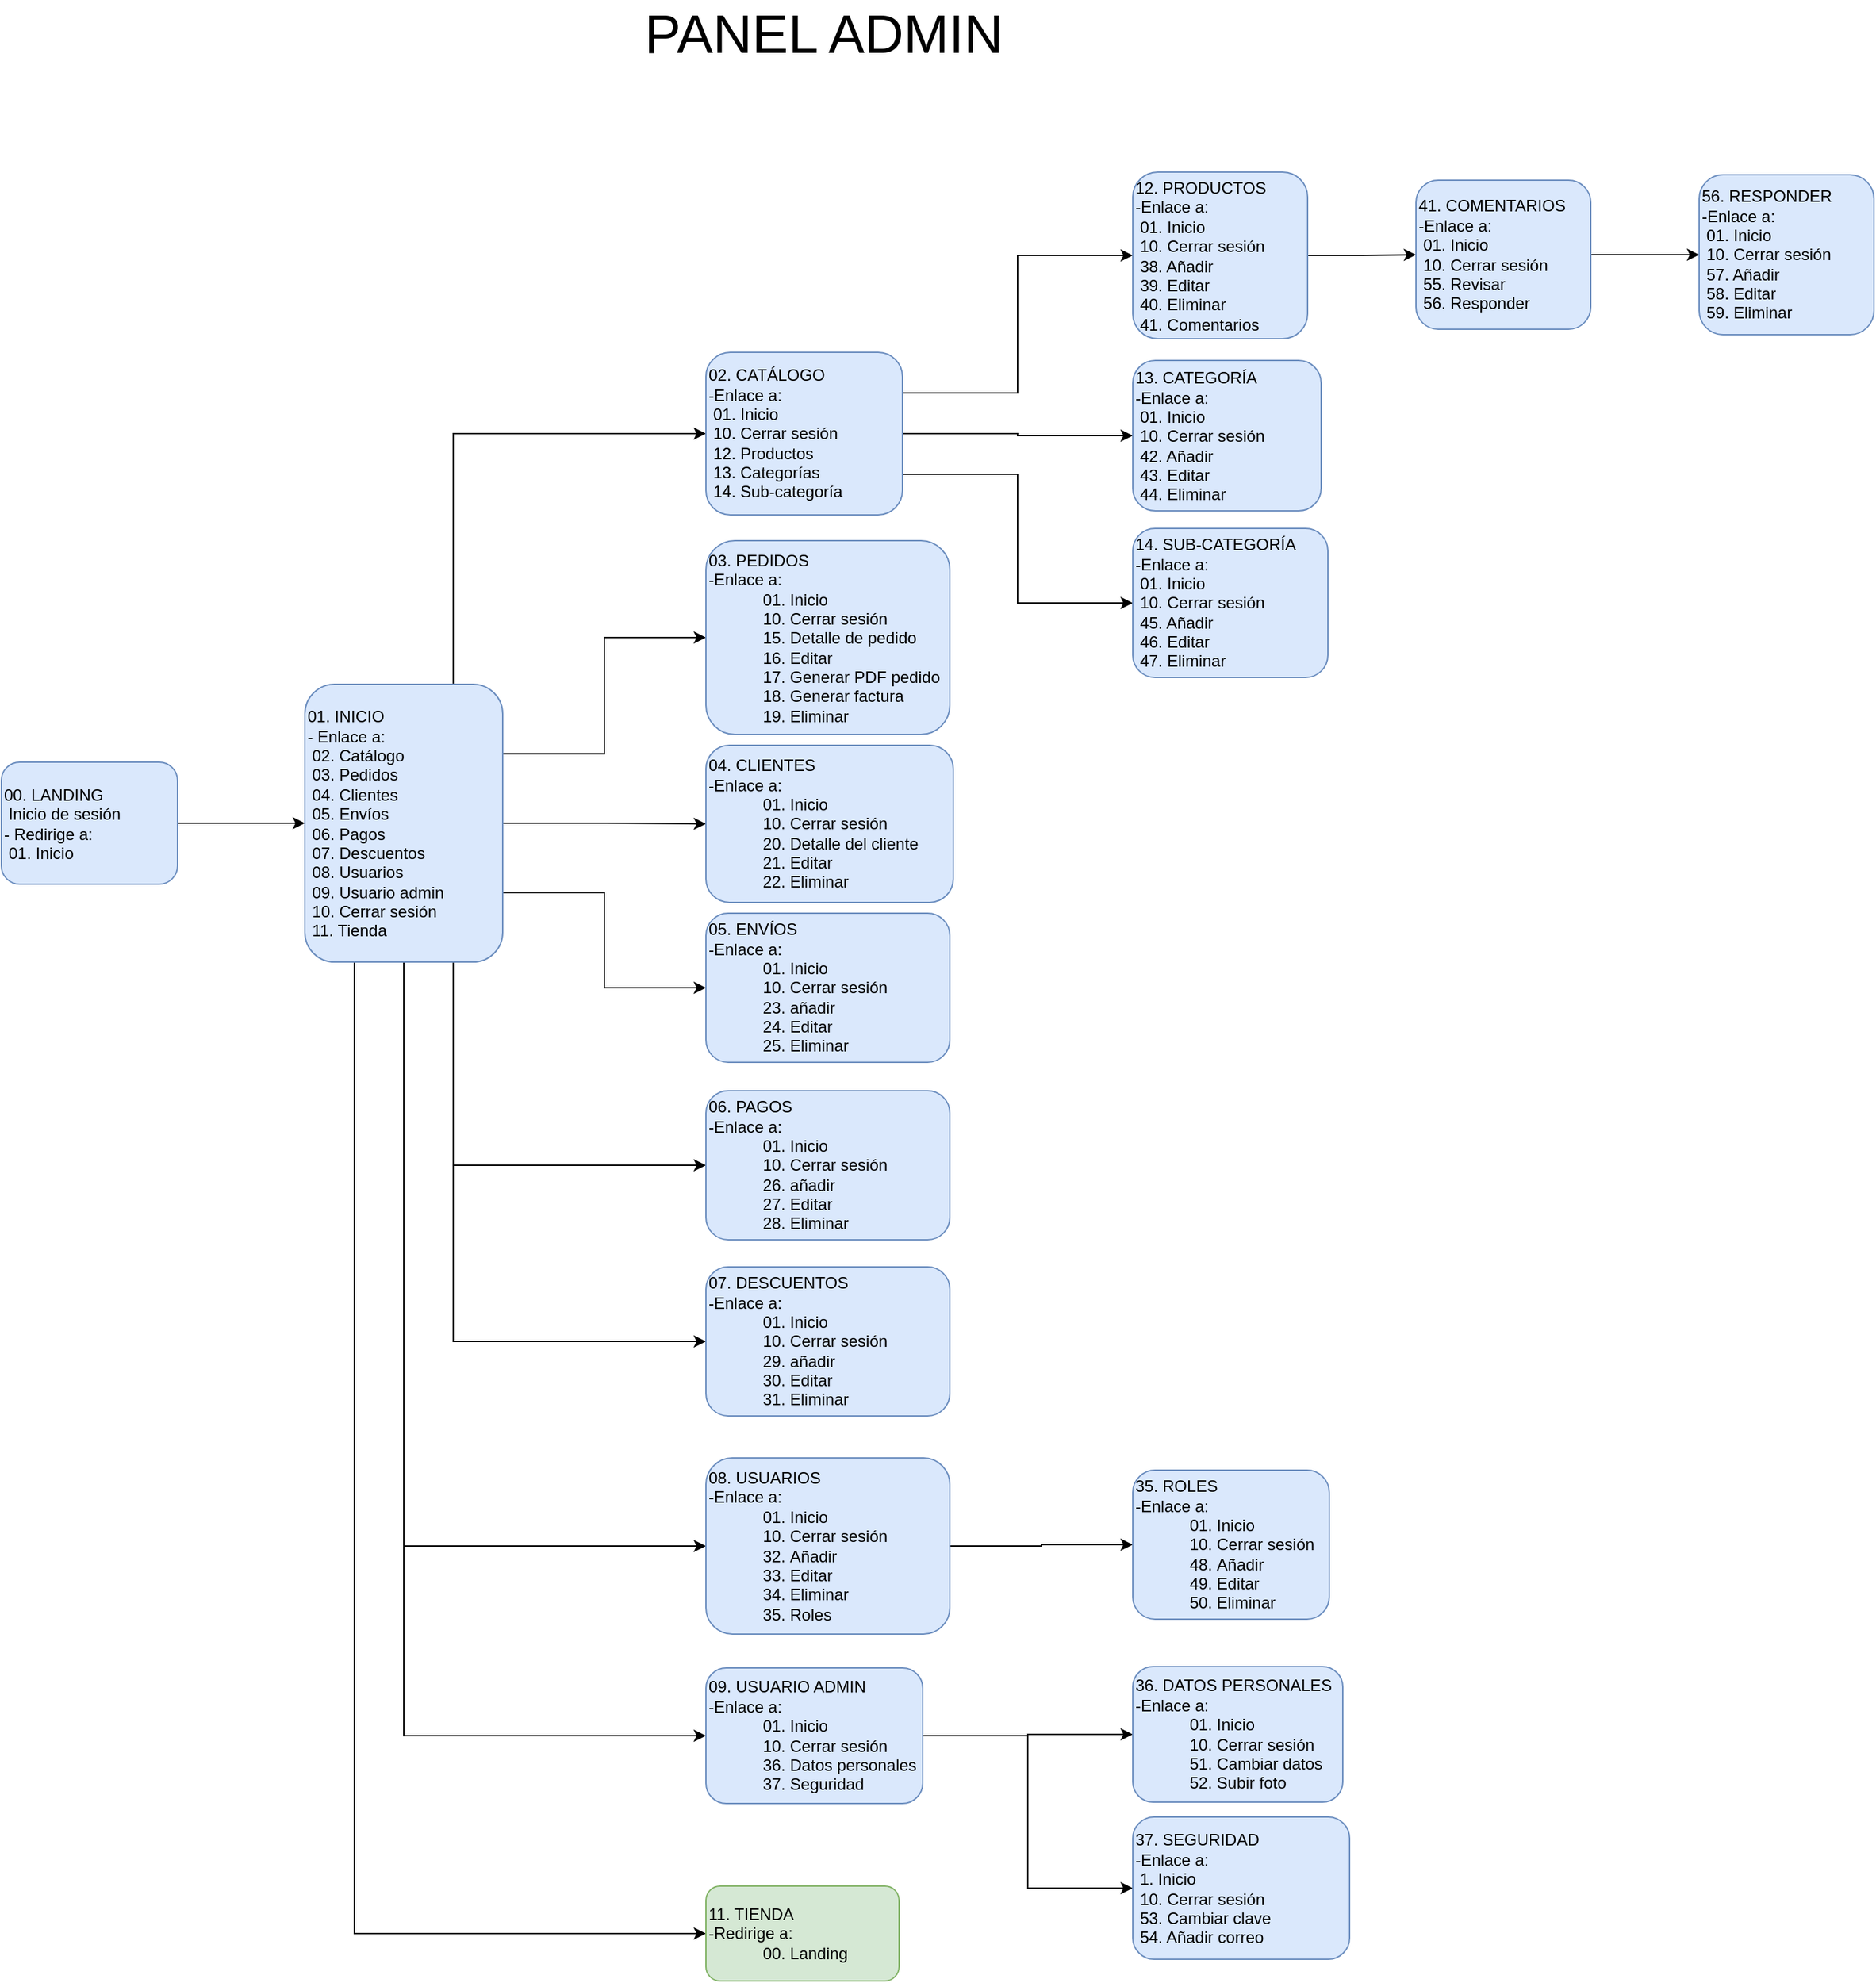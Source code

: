 <mxfile version="21.1.2" type="github" pages="2">
  <diagram name="Panel Admin" id="t2L8CnPRh0gNnqxvmzIr">
    <mxGraphModel dx="3180" dy="2087" grid="0" gridSize="10" guides="1" tooltips="1" connect="1" arrows="1" fold="1" page="0" pageScale="1" pageWidth="827" pageHeight="1169" math="0" shadow="0">
      <root>
        <mxCell id="0" />
        <mxCell id="1" parent="0" />
        <mxCell id="ITDIMvpMLQvTC-38gatk-3" value="PANEL ADMIN" style="text;html=1;strokeColor=none;fillColor=none;align=center;verticalAlign=middle;whiteSpace=wrap;rounded=0;fontSize=40;" vertex="1" parent="1">
          <mxGeometry x="327" y="-41" width="640" height="30" as="geometry" />
        </mxCell>
        <mxCell id="1z-T5rUNo5BdXxFvHXLr-3" style="edgeStyle=orthogonalEdgeStyle;rounded=0;orthogonalLoop=1;jettySize=auto;html=1;entryX=0;entryY=0.5;entryDx=0;entryDy=0;" edge="1" parent="1" source="1z-T5rUNo5BdXxFvHXLr-1" target="1z-T5rUNo5BdXxFvHXLr-2">
          <mxGeometry relative="1" as="geometry" />
        </mxCell>
        <mxCell id="1z-T5rUNo5BdXxFvHXLr-1" value="&lt;div style=&quot;border-color: var(--border-color);&quot;&gt;00. LANDING&lt;/div&gt;&lt;div style=&quot;border-color: var(--border-color);&quot;&gt;&lt;span style=&quot;border-color: var(--border-color);&quot;&gt;&lt;span style=&quot;border-color: var(--border-color);&quot;&gt;	&lt;/span&gt;&lt;span style=&quot;white-space: pre;&quot;&gt;	&lt;/span&gt;Inicio de sesión&lt;br style=&quot;border-color: var(--border-color);&quot;&gt;&lt;/span&gt;&lt;/div&gt;&lt;div style=&quot;border-color: var(--border-color);&quot;&gt;&lt;span style=&quot;border-color: var(--border-color);&quot;&gt;- Redirige a:&lt;/span&gt;&lt;/div&gt;&lt;span style=&quot;border-color: var(--border-color);&quot;&gt;&lt;div style=&quot;border-color: var(--border-color);&quot;&gt;&lt;span style=&quot;border-color: var(--border-color);&quot;&gt;&lt;span style=&quot;border-color: var(--border-color);&quot;&gt;	&lt;/span&gt;&lt;span style=&quot;white-space: pre;&quot;&gt;	&lt;/span&gt;01.&amp;nbsp;&lt;/span&gt;&lt;span style=&quot;border-color: var(--border-color);&quot;&gt;Inicio&lt;/span&gt;&lt;/div&gt;&lt;/span&gt;" style="rounded=1;whiteSpace=wrap;html=1;align=left;labelBackgroundColor=none;fillColor=#dae8fc;strokeColor=#6c8ebf;" vertex="1" parent="1">
          <mxGeometry x="40" y="512.5" width="130" height="90" as="geometry" />
        </mxCell>
        <mxCell id="1z-T5rUNo5BdXxFvHXLr-9" value="" style="edgeStyle=orthogonalEdgeStyle;rounded=0;orthogonalLoop=1;jettySize=auto;html=1;exitX=1;exitY=0.25;exitDx=0;exitDy=0;" edge="1" parent="1" source="1z-T5rUNo5BdXxFvHXLr-2" target="1z-T5rUNo5BdXxFvHXLr-6">
          <mxGeometry relative="1" as="geometry" />
        </mxCell>
        <mxCell id="1z-T5rUNo5BdXxFvHXLr-17" style="edgeStyle=orthogonalEdgeStyle;rounded=0;orthogonalLoop=1;jettySize=auto;html=1;exitX=0.5;exitY=1;exitDx=0;exitDy=0;entryX=0;entryY=0.5;entryDx=0;entryDy=0;" edge="1" parent="1" source="1z-T5rUNo5BdXxFvHXLr-2" target="1z-T5rUNo5BdXxFvHXLr-16">
          <mxGeometry relative="1" as="geometry">
            <mxPoint x="445" y="1167" as="targetPoint" />
            <Array as="points">
              <mxPoint x="337" y="1231" />
            </Array>
          </mxGeometry>
        </mxCell>
        <mxCell id="1z-T5rUNo5BdXxFvHXLr-18" style="edgeStyle=orthogonalEdgeStyle;rounded=0;orthogonalLoop=1;jettySize=auto;html=1;entryX=0;entryY=0.5;entryDx=0;entryDy=0;exitX=1;exitY=0.5;exitDx=0;exitDy=0;" edge="1" parent="1" source="1z-T5rUNo5BdXxFvHXLr-2" target="1z-T5rUNo5BdXxFvHXLr-10">
          <mxGeometry relative="1" as="geometry" />
        </mxCell>
        <mxCell id="1z-T5rUNo5BdXxFvHXLr-19" style="edgeStyle=orthogonalEdgeStyle;rounded=0;orthogonalLoop=1;jettySize=auto;html=1;entryX=0;entryY=0.5;entryDx=0;entryDy=0;exitX=0.75;exitY=0;exitDx=0;exitDy=0;" edge="1" parent="1" source="1z-T5rUNo5BdXxFvHXLr-2" target="1z-T5rUNo5BdXxFvHXLr-4">
          <mxGeometry relative="1" as="geometry">
            <mxPoint x="361.5" y="390" as="sourcePoint" />
            <Array as="points">
              <mxPoint x="374" y="270" />
            </Array>
          </mxGeometry>
        </mxCell>
        <mxCell id="YVqQeMMTAHDfx28yKq7B-24" style="edgeStyle=orthogonalEdgeStyle;rounded=0;orthogonalLoop=1;jettySize=auto;html=1;exitX=0.5;exitY=1;exitDx=0;exitDy=0;entryX=0;entryY=0.5;entryDx=0;entryDy=0;" edge="1" parent="1" source="1z-T5rUNo5BdXxFvHXLr-2" target="1z-T5rUNo5BdXxFvHXLr-12">
          <mxGeometry relative="1" as="geometry">
            <mxPoint x="373" y="660" as="sourcePoint" />
            <mxPoint x="501" y="1131" as="targetPoint" />
            <Array as="points">
              <mxPoint x="337" y="1091" />
            </Array>
          </mxGeometry>
        </mxCell>
        <mxCell id="YVqQeMMTAHDfx28yKq7B-25" style="edgeStyle=orthogonalEdgeStyle;rounded=0;orthogonalLoop=1;jettySize=auto;html=1;exitX=0.25;exitY=1;exitDx=0;exitDy=0;entryX=0;entryY=0.5;entryDx=0;entryDy=0;" edge="1" parent="1" source="1z-T5rUNo5BdXxFvHXLr-2" target="1z-T5rUNo5BdXxFvHXLr-14">
          <mxGeometry relative="1" as="geometry" />
        </mxCell>
        <mxCell id="91o-LWBngQ3k2k5DP6oO-8" style="edgeStyle=orthogonalEdgeStyle;rounded=0;orthogonalLoop=1;jettySize=auto;html=1;entryX=0;entryY=0.5;entryDx=0;entryDy=0;exitX=0.75;exitY=1;exitDx=0;exitDy=0;" edge="1" parent="1" source="1z-T5rUNo5BdXxFvHXLr-2" target="91o-LWBngQ3k2k5DP6oO-6">
          <mxGeometry relative="1" as="geometry" />
        </mxCell>
        <mxCell id="91o-LWBngQ3k2k5DP6oO-10" style="edgeStyle=orthogonalEdgeStyle;rounded=0;orthogonalLoop=1;jettySize=auto;html=1;exitX=0.75;exitY=1;exitDx=0;exitDy=0;entryX=0;entryY=0.5;entryDx=0;entryDy=0;" edge="1" parent="1" source="1z-T5rUNo5BdXxFvHXLr-2" target="91o-LWBngQ3k2k5DP6oO-9">
          <mxGeometry relative="1" as="geometry" />
        </mxCell>
        <mxCell id="91o-LWBngQ3k2k5DP6oO-11" style="edgeStyle=orthogonalEdgeStyle;rounded=0;orthogonalLoop=1;jettySize=auto;html=1;exitX=1;exitY=0.75;exitDx=0;exitDy=0;entryX=0;entryY=0.5;entryDx=0;entryDy=0;" edge="1" parent="1" source="1z-T5rUNo5BdXxFvHXLr-2" target="91o-LWBngQ3k2k5DP6oO-4">
          <mxGeometry relative="1" as="geometry" />
        </mxCell>
        <mxCell id="1z-T5rUNo5BdXxFvHXLr-2" value="&lt;div style=&quot;border-color: var(--border-color);&quot;&gt;01. INICIO&lt;/div&gt;&lt;div style=&quot;border-color: var(--border-color);&quot;&gt;&lt;span style=&quot;border-color: var(--border-color);&quot;&gt;- Enlace a:&lt;/span&gt;&lt;/div&gt;&lt;span style=&quot;border-color: var(--border-color);&quot;&gt;&lt;div style=&quot;border-color: var(--border-color);&quot;&gt;&lt;span style=&quot;border-color: var(--border-color);&quot;&gt;&lt;span style=&quot;border-color: var(--border-color);&quot;&gt;	&lt;/span&gt;&lt;span style=&quot;&quot;&gt;	&lt;/span&gt;&lt;span style=&quot;white-space: pre;&quot;&gt;	&lt;/span&gt;02. Catálogo&lt;/span&gt;&lt;/div&gt;&lt;/span&gt;&lt;span style=&quot;border-color: var(--border-color);&quot;&gt;&lt;div style=&quot;border-color: var(--border-color);&quot;&gt;&lt;span style=&quot;border-color: var(--border-color);&quot;&gt;	&lt;/span&gt;&lt;span style=&quot;border-color: var(--border-color);&quot;&gt;&lt;span style=&quot;&quot;&gt;	&lt;/span&gt;&lt;span style=&quot;white-space: pre;&quot;&gt;	&lt;/span&gt;03. Pedidos&lt;/span&gt;&lt;/div&gt;&lt;div style=&quot;border-color: var(--border-color);&quot;&gt;&lt;span style=&quot;border-color: var(--border-color);&quot;&gt;&lt;span style=&quot;border-color: var(--border-color);&quot;&gt;	&lt;/span&gt;&lt;span style=&quot;&quot;&gt;	&lt;/span&gt;&lt;span style=&quot;white-space: pre;&quot;&gt;	&lt;/span&gt;04. Clientes&lt;br style=&quot;border-color: var(--border-color);&quot;&gt;&lt;/span&gt;&lt;/div&gt;&lt;div style=&quot;border-color: var(--border-color);&quot;&gt;&lt;span style=&quot;border-color: var(--border-color);&quot;&gt;&lt;span style=&quot;&quot;&gt;	&lt;/span&gt;&lt;span style=&quot;white-space: pre;&quot;&gt;	&lt;/span&gt;05. Envíos&lt;br&gt;&lt;/span&gt;&lt;/div&gt;&lt;div style=&quot;border-color: var(--border-color);&quot;&gt;&lt;span style=&quot;border-color: var(--border-color);&quot;&gt;&lt;span style=&quot;&quot;&gt;	&lt;/span&gt;&lt;span style=&quot;white-space: pre;&quot;&gt;	&lt;/span&gt;06. Pagos&lt;br&gt;&lt;/span&gt;&lt;/div&gt;&lt;div style=&quot;border-color: var(--border-color);&quot;&gt;&lt;span style=&quot;border-color: var(--border-color);&quot;&gt;&lt;span style=&quot;&quot;&gt;	&lt;/span&gt;&lt;span style=&quot;white-space: pre;&quot;&gt;	&lt;/span&gt;07. Descuentos&lt;br&gt;&lt;/span&gt;&lt;/div&gt;&lt;div style=&quot;border-color: var(--border-color);&quot;&gt;&lt;span style=&quot;border-color: var(--border-color);&quot;&gt;&lt;span style=&quot;border-color: var(--border-color);&quot;&gt;	&lt;/span&gt;&lt;span style=&quot;&quot;&gt;	&lt;/span&gt;&lt;span style=&quot;white-space: pre;&quot;&gt;	&lt;/span&gt;08. Usuarios&lt;br style=&quot;border-color: var(--border-color);&quot;&gt;&lt;/span&gt;&lt;/div&gt;&lt;div style=&quot;border-color: var(--border-color);&quot;&gt;&lt;span style=&quot;border-color: var(--border-color);&quot;&gt;&lt;span style=&quot;border-color: var(--border-color);&quot;&gt;	&lt;/span&gt;&lt;span style=&quot;&quot;&gt;	&lt;/span&gt;&lt;span style=&quot;white-space: pre;&quot;&gt;	&lt;/span&gt;09.&amp;nbsp;&lt;/span&gt;&lt;span style=&quot;background-color: initial;&quot;&gt;Usuario admin&lt;/span&gt;&lt;/div&gt;&lt;div style=&quot;border-color: var(--border-color);&quot;&gt;&lt;span style=&quot;border-color: var(--border-color);&quot;&gt;&lt;span style=&quot;&quot;&gt;	&lt;/span&gt;&lt;span style=&quot;white-space: pre;&quot;&gt;	&lt;/span&gt;10. Cerrar sesión&lt;/span&gt;&lt;/div&gt;&lt;div style=&quot;border-color: var(--border-color);&quot;&gt;&lt;span style=&quot;border-color: var(--border-color);&quot;&gt;&lt;span style=&quot;white-space: pre;&quot;&gt;	&lt;/span&gt;11. Tienda&lt;/span&gt;&lt;/div&gt;&lt;/span&gt;" style="rounded=1;whiteSpace=wrap;html=1;align=left;labelBackgroundColor=none;fillColor=#dae8fc;strokeColor=#6c8ebf;" vertex="1" parent="1">
          <mxGeometry x="264" y="455" width="146" height="205" as="geometry" />
        </mxCell>
        <mxCell id="91o-LWBngQ3k2k5DP6oO-12" style="edgeStyle=orthogonalEdgeStyle;rounded=0;orthogonalLoop=1;jettySize=auto;html=1;exitX=1;exitY=0.5;exitDx=0;exitDy=0;" edge="1" parent="1" source="1z-T5rUNo5BdXxFvHXLr-4" target="YVqQeMMTAHDfx28yKq7B-16">
          <mxGeometry relative="1" as="geometry" />
        </mxCell>
        <mxCell id="91o-LWBngQ3k2k5DP6oO-13" style="edgeStyle=orthogonalEdgeStyle;rounded=0;orthogonalLoop=1;jettySize=auto;html=1;exitX=1;exitY=0.25;exitDx=0;exitDy=0;entryX=0;entryY=0.5;entryDx=0;entryDy=0;" edge="1" parent="1" source="1z-T5rUNo5BdXxFvHXLr-4" target="YVqQeMMTAHDfx28yKq7B-6">
          <mxGeometry relative="1" as="geometry" />
        </mxCell>
        <mxCell id="91o-LWBngQ3k2k5DP6oO-14" style="edgeStyle=orthogonalEdgeStyle;rounded=0;orthogonalLoop=1;jettySize=auto;html=1;exitX=1;exitY=0.75;exitDx=0;exitDy=0;entryX=0;entryY=0.5;entryDx=0;entryDy=0;" edge="1" parent="1" source="1z-T5rUNo5BdXxFvHXLr-4" target="YVqQeMMTAHDfx28yKq7B-11">
          <mxGeometry relative="1" as="geometry" />
        </mxCell>
        <mxCell id="1z-T5rUNo5BdXxFvHXLr-4" value="&lt;div style=&quot;border-color: var(--border-color); color: rgb(0, 0, 0); font-family: Helvetica; font-size: 12px; font-style: normal; font-variant-ligatures: normal; font-variant-caps: normal; font-weight: 400; letter-spacing: normal; orphans: 2; text-indent: 0px; text-transform: none; widows: 2; word-spacing: 0px; -webkit-text-stroke-width: 0px; text-decoration-thickness: initial; text-decoration-style: initial; text-decoration-color: initial;&quot;&gt;&lt;span style=&quot;border-color: var(--border-color);&quot;&gt;02. CATÁLOGO&lt;/span&gt;&lt;/div&gt;&lt;div style=&quot;border-color: var(--border-color); color: rgb(0, 0, 0); font-family: Helvetica; font-size: 12px; font-style: normal; font-variant-ligatures: normal; font-variant-caps: normal; font-weight: 400; letter-spacing: normal; orphans: 2; text-indent: 0px; text-transform: none; widows: 2; word-spacing: 0px; -webkit-text-stroke-width: 0px; text-decoration-thickness: initial; text-decoration-style: initial; text-decoration-color: initial;&quot;&gt;&lt;span style=&quot;border-color: var(--border-color);&quot;&gt;-Enlace a:&lt;/span&gt;&lt;/div&gt;&lt;div style=&quot;border-color: var(--border-color); color: rgb(0, 0, 0); font-family: Helvetica; font-size: 12px; font-style: normal; font-variant-ligatures: normal; font-variant-caps: normal; font-weight: 400; letter-spacing: normal; orphans: 2; text-indent: 0px; text-transform: none; widows: 2; word-spacing: 0px; -webkit-text-stroke-width: 0px; text-decoration-thickness: initial; text-decoration-style: initial; text-decoration-color: initial;&quot;&gt;&lt;span style=&quot;background-color: initial; border-color: var(--border-color);&quot;&gt;&lt;span style=&quot;white-space: pre;&quot;&gt;	&lt;/span&gt;01.&amp;nbsp;&lt;/span&gt;&lt;span style=&quot;background-color: initial;&quot;&gt;Inicio&lt;/span&gt;&lt;/div&gt;&lt;div style=&quot;border-color: var(--border-color); color: rgb(0, 0, 0); font-family: Helvetica; font-size: 12px; font-style: normal; font-variant-ligatures: normal; font-variant-caps: normal; font-weight: 400; letter-spacing: normal; orphans: 2; text-indent: 0px; text-transform: none; widows: 2; word-spacing: 0px; -webkit-text-stroke-width: 0px; text-decoration-thickness: initial; text-decoration-style: initial; text-decoration-color: initial;&quot;&gt;&lt;span style=&quot;background-color: initial;&quot;&gt;&lt;span style=&quot;white-space: pre;&quot;&gt;	&lt;/span&gt;10. Cerrar sesión&lt;br&gt;&lt;/span&gt;&lt;/div&gt;&lt;div style=&quot;border-color: var(--border-color); color: rgb(0, 0, 0); font-family: Helvetica; font-size: 12px; font-style: normal; font-variant-ligatures: normal; font-variant-caps: normal; font-weight: 400; letter-spacing: normal; orphans: 2; text-indent: 0px; text-transform: none; widows: 2; word-spacing: 0px; -webkit-text-stroke-width: 0px; text-decoration-thickness: initial; text-decoration-style: initial; text-decoration-color: initial;&quot;&gt;&lt;span style=&quot;background-color: initial;&quot;&gt;&lt;span style=&quot;white-space: pre;&quot;&gt;	&lt;/span&gt;12. Productos&lt;/span&gt;&lt;/div&gt;&lt;div style=&quot;border-color: var(--border-color); color: rgb(0, 0, 0); font-family: Helvetica; font-size: 12px; font-style: normal; font-variant-ligatures: normal; font-variant-caps: normal; font-weight: 400; letter-spacing: normal; orphans: 2; text-indent: 0px; text-transform: none; widows: 2; word-spacing: 0px; -webkit-text-stroke-width: 0px; text-decoration-thickness: initial; text-decoration-style: initial; text-decoration-color: initial;&quot;&gt;&lt;span style=&quot;background-color: initial;&quot;&gt;&lt;span style=&quot;white-space: pre;&quot;&gt;	&lt;/span&gt;13. Categorías&lt;/span&gt;&lt;/div&gt;&lt;div style=&quot;border-color: var(--border-color); color: rgb(0, 0, 0); font-family: Helvetica; font-size: 12px; font-style: normal; font-variant-ligatures: normal; font-variant-caps: normal; font-weight: 400; letter-spacing: normal; orphans: 2; text-indent: 0px; text-transform: none; widows: 2; word-spacing: 0px; -webkit-text-stroke-width: 0px; text-decoration-thickness: initial; text-decoration-style: initial; text-decoration-color: initial;&quot;&gt;&lt;span style=&quot;background-color: initial;&quot;&gt;&lt;span style=&quot;white-space: pre;&quot;&gt;	&lt;/span&gt;14. Sub-categoría&lt;/span&gt;&lt;/div&gt;" style="whiteSpace=wrap;html=1;rounded=1;align=left;labelBackgroundColor=none;fillColor=#dae8fc;strokeColor=#6c8ebf;" vertex="1" parent="1">
          <mxGeometry x="560" y="210" width="145" height="120" as="geometry" />
        </mxCell>
        <mxCell id="1z-T5rUNo5BdXxFvHXLr-6" value="&lt;div style=&quot;border-color: var(--border-color);&quot;&gt;03. PEDIDOS&lt;/div&gt;&lt;div style=&quot;border-color: var(--border-color);&quot;&gt;-Enlace a:&lt;/div&gt;&lt;blockquote style=&quot;border: none; margin: 0px 0px 0px 40px; padding: 0px;&quot;&gt;&lt;div style=&quot;border-color: var(--border-color);&quot;&gt;&lt;span style=&quot;border-color: var(--border-color);&quot;&gt;01.&amp;nbsp;&lt;/span&gt;&lt;span style=&quot;&quot;&gt;Inicio&lt;/span&gt;&lt;/div&gt;10. Cerrar sesión&lt;div style=&quot;border-color: var(--border-color);&quot;&gt;&lt;span style=&quot;&quot;&gt;15. Detalle de pedido&lt;/span&gt;&lt;/div&gt;&lt;div style=&quot;border-color: var(--border-color);&quot;&gt;&lt;span style=&quot;&quot;&gt;16. Editar&lt;/span&gt;&lt;/div&gt;&lt;div style=&quot;border-color: var(--border-color);&quot;&gt;&lt;span style=&quot;&quot;&gt;17. Generar PDF pedido&lt;/span&gt;&lt;/div&gt;&lt;div style=&quot;border-color: var(--border-color);&quot;&gt;&lt;span style=&quot;&quot;&gt;18. Generar factura&lt;/span&gt;&lt;/div&gt;&lt;div style=&quot;border-color: var(--border-color);&quot;&gt;&lt;span style=&quot;&quot;&gt;19. Eliminar&lt;/span&gt;&lt;/div&gt;&lt;/blockquote&gt;" style="whiteSpace=wrap;html=1;rounded=1;align=left;labelBackgroundColor=none;fillColor=#dae8fc;strokeColor=#6c8ebf;" vertex="1" parent="1">
          <mxGeometry x="560" y="349" width="180" height="143" as="geometry" />
        </mxCell>
        <mxCell id="1z-T5rUNo5BdXxFvHXLr-10" value="&lt;div style=&quot;border-color: var(--border-color);&quot;&gt;04. CLIENTES&lt;/div&gt;&lt;div style=&quot;border-color: var(--border-color);&quot;&gt;-Enlace a:&lt;/div&gt;&lt;blockquote style=&quot;border: none; margin: 0px 0px 0px 40px; padding: 0px;&quot;&gt;&lt;/blockquote&gt;&lt;blockquote style=&quot;border: none; margin: 0px 0px 0px 40px; padding: 0px;&quot;&gt;&lt;div style=&quot;border-color: var(--border-color);&quot;&gt;01.&amp;nbsp;&lt;span style=&quot;&quot;&gt;Inicio&lt;/span&gt;&lt;/div&gt;10. Cerrar sesión&lt;div style=&quot;border-color: var(--border-color);&quot;&gt;&lt;div style=&quot;border-color: var(--border-color);&quot;&gt;20. Detalle del cliente&lt;/div&gt;&lt;div style=&quot;border-color: var(--border-color);&quot;&gt;&lt;span style=&quot;border-color: var(--border-color);&quot;&gt;21. Editar&lt;/span&gt;&lt;/div&gt;&lt;div style=&quot;border-color: var(--border-color);&quot;&gt;&lt;span style=&quot;border-color: var(--border-color);&quot;&gt;22. Eliminar&lt;/span&gt;&lt;/div&gt;&lt;/div&gt;&lt;/blockquote&gt;" style="whiteSpace=wrap;html=1;rounded=1;align=left;labelBackgroundColor=none;fillColor=#dae8fc;strokeColor=#6c8ebf;" vertex="1" parent="1">
          <mxGeometry x="560" y="500" width="182.5" height="116" as="geometry" />
        </mxCell>
        <mxCell id="91o-LWBngQ3k2k5DP6oO-2" value="" style="edgeStyle=orthogonalEdgeStyle;rounded=0;orthogonalLoop=1;jettySize=auto;html=1;" edge="1" parent="1" source="1z-T5rUNo5BdXxFvHXLr-12" target="91o-LWBngQ3k2k5DP6oO-1">
          <mxGeometry relative="1" as="geometry" />
        </mxCell>
        <mxCell id="1z-T5rUNo5BdXxFvHXLr-12" value="&lt;div style=&quot;border-color: var(--border-color);&quot;&gt;08. USUARIOS&lt;/div&gt;&lt;div style=&quot;border-color: var(--border-color);&quot;&gt;&lt;span style=&quot;&quot;&gt;-Enlace a:&lt;/span&gt;&lt;/div&gt;&lt;blockquote style=&quot;border: none; margin: 0px 0px 0px 40px; padding: 0px;&quot;&gt;&lt;blockquote style=&quot;border: none; margin: 0px 0px 0px 40px; padding: 0px;&quot;&gt;&lt;/blockquote&gt;&lt;div style=&quot;border-color: var(--border-color);&quot;&gt;01.&amp;nbsp;&lt;span style=&quot;&quot;&gt;Inicio&lt;/span&gt;&lt;/div&gt;10. Cerrar sesión&lt;div style=&quot;border-color: var(--border-color);&quot;&gt;&lt;span style=&quot;&quot;&gt;32.&lt;/span&gt;&amp;nbsp;Añadir&lt;/div&gt;&lt;div style=&quot;border-color: var(--border-color);&quot;&gt;&lt;span style=&quot;border-color: var(--border-color);&quot;&gt;33. Editar&lt;/span&gt;&lt;/div&gt;&lt;div style=&quot;border-color: var(--border-color);&quot;&gt;&lt;span style=&quot;border-color: var(--border-color);&quot;&gt;34.&amp;nbsp;&lt;/span&gt;&lt;span style=&quot;background-color: initial;&quot;&gt;Eliminar&lt;/span&gt;&lt;/div&gt;&lt;div style=&quot;border-color: var(--border-color);&quot;&gt;&lt;span style=&quot;border-color: var(--border-color);&quot;&gt;35. Roles&lt;/span&gt;&lt;/div&gt;&lt;/blockquote&gt;" style="whiteSpace=wrap;html=1;rounded=1;align=left;labelBackgroundColor=none;fillColor=#dae8fc;strokeColor=#6c8ebf;" vertex="1" parent="1">
          <mxGeometry x="560" y="1026" width="180" height="130" as="geometry" />
        </mxCell>
        <mxCell id="1z-T5rUNo5BdXxFvHXLr-14" value="&lt;div style=&quot;border-color: var(--border-color); color: rgb(0, 0, 0); font-family: Helvetica; font-size: 12px; font-style: normal; font-variant-ligatures: normal; font-variant-caps: normal; font-weight: 400; letter-spacing: normal; orphans: 2; text-indent: 0px; text-transform: none; widows: 2; word-spacing: 0px; -webkit-text-stroke-width: 0px; text-decoration-thickness: initial; text-decoration-style: initial; text-decoration-color: initial;&quot;&gt;11. TIENDA&lt;/div&gt;&lt;div style=&quot;border-color: var(--border-color);&quot;&gt;-Redirige a:&lt;/div&gt;&lt;blockquote style=&quot;border: none; margin: 0px 0px 0px 40px; padding: 0px;&quot;&gt;&lt;/blockquote&gt;&lt;blockquote style=&quot;border: none; color: rgb(0, 0, 0); font-family: Helvetica; font-size: 12px; font-style: normal; font-variant-ligatures: normal; font-variant-caps: normal; font-weight: 400; letter-spacing: normal; orphans: 2; text-indent: 0px; text-transform: none; widows: 2; word-spacing: 0px; -webkit-text-stroke-width: 0px; text-decoration-thickness: initial; text-decoration-style: initial; text-decoration-color: initial; margin: 0px 0px 0px 40px; padding: 0px;&quot;&gt;&lt;div style=&quot;border-color: var(--border-color);&quot;&gt;00. Landing&lt;/div&gt;&lt;/blockquote&gt;" style="whiteSpace=wrap;html=1;rounded=1;align=left;fillColor=#d5e8d4;strokeColor=#82b366;" vertex="1" parent="1">
          <mxGeometry x="560" y="1342" width="142.5" height="70" as="geometry" />
        </mxCell>
        <mxCell id="YVqQeMMTAHDfx28yKq7B-3" style="edgeStyle=orthogonalEdgeStyle;rounded=0;orthogonalLoop=1;jettySize=auto;html=1;exitX=1;exitY=0.5;exitDx=0;exitDy=0;entryX=0;entryY=0.5;entryDx=0;entryDy=0;" edge="1" parent="1" source="1z-T5rUNo5BdXxFvHXLr-16" target="YVqQeMMTAHDfx28yKq7B-1">
          <mxGeometry relative="1" as="geometry" />
        </mxCell>
        <mxCell id="YVqQeMMTAHDfx28yKq7B-4" style="edgeStyle=orthogonalEdgeStyle;rounded=0;orthogonalLoop=1;jettySize=auto;html=1;entryX=0;entryY=0.5;entryDx=0;entryDy=0;" edge="1" parent="1" source="1z-T5rUNo5BdXxFvHXLr-16" target="YVqQeMMTAHDfx28yKq7B-2">
          <mxGeometry relative="1" as="geometry" />
        </mxCell>
        <mxCell id="1z-T5rUNo5BdXxFvHXLr-16" value="&lt;div style=&quot;border-color: var(--border-color); color: rgb(0, 0, 0); font-family: Helvetica; font-size: 12px; font-style: normal; font-variant-ligatures: normal; font-variant-caps: normal; font-weight: 400; letter-spacing: normal; orphans: 2; text-indent: 0px; text-transform: none; widows: 2; word-spacing: 0px; -webkit-text-stroke-width: 0px; text-decoration-thickness: initial; text-decoration-style: initial; text-decoration-color: initial;&quot;&gt;09. USUARIO ADMIN&lt;/div&gt;&lt;div style=&quot;border-color: var(--border-color);&quot;&gt;-Enlace a:&lt;/div&gt;&lt;blockquote style=&quot;border: none; margin: 0px 0px 0px 40px; padding: 0px;&quot;&gt;&lt;/blockquote&gt;&lt;blockquote style=&quot;border: none; color: rgb(0, 0, 0); font-family: Helvetica; font-size: 12px; font-style: normal; font-variant-ligatures: normal; font-variant-caps: normal; font-weight: 400; letter-spacing: normal; orphans: 2; text-indent: 0px; text-transform: none; widows: 2; word-spacing: 0px; -webkit-text-stroke-width: 0px; text-decoration-thickness: initial; text-decoration-style: initial; text-decoration-color: initial; margin: 0px 0px 0px 40px; padding: 0px;&quot;&gt;&lt;div style=&quot;border-color: var(--border-color);&quot;&gt;01. Inicio&lt;/div&gt;10. Cerrar sesión&lt;div style=&quot;border-color: var(--border-color);&quot;&gt;36. Datos personales&lt;br style=&quot;border-color: var(--border-color);&quot;&gt;37. Seguridad&lt;/div&gt;&lt;/blockquote&gt;" style="whiteSpace=wrap;html=1;rounded=1;align=left;labelBackgroundColor=none;fillColor=#dae8fc;strokeColor=#6c8ebf;" vertex="1" parent="1">
          <mxGeometry x="560" y="1181" width="160" height="100" as="geometry" />
        </mxCell>
        <mxCell id="YVqQeMMTAHDfx28yKq7B-1" value="36. DATOS PERSONALES&lt;br&gt;-Enlace a:&lt;br&gt;&lt;blockquote style=&quot;margin: 0 0 0 40px; border: none; padding: 0px;&quot;&gt;01.&amp;nbsp;Inicio&lt;/blockquote&gt;&lt;blockquote style=&quot;margin: 0 0 0 40px; border: none; padding: 0px;&quot;&gt;10. Cerrar sesión&lt;br&gt;51. Cambiar datos&lt;br&gt;52. Subir foto&lt;/blockquote&gt;" style="whiteSpace=wrap;html=1;align=left;rounded=1;labelBackgroundColor=none;fillColor=#dae8fc;strokeColor=#6c8ebf;" vertex="1" parent="1">
          <mxGeometry x="875" y="1180" width="155" height="100" as="geometry" />
        </mxCell>
        <mxCell id="YVqQeMMTAHDfx28yKq7B-2" value="37. SEGURIDAD&lt;br&gt;-Enlace a:&lt;br&gt;&lt;span style=&quot;&quot;&gt;&lt;span style=&quot;&quot;&gt;	&lt;/span&gt;&lt;span style=&quot;&quot;&gt;	&lt;/span&gt;&lt;span style=&quot;white-space: pre;&quot;&gt;	&lt;/span&gt;1.&amp;nbsp;Inicio&lt;br&gt;&lt;/span&gt;&lt;span style=&quot;white-space: pre;&quot;&gt;	&lt;/span&gt;10. Cerrar sesión&lt;br&gt;&lt;span style=&quot;&quot;&gt;	&lt;/span&gt;&lt;span style=&quot;&quot;&gt;	&lt;/span&gt;&lt;span style=&quot;white-space: pre;&quot;&gt;	&lt;/span&gt;53. Cambiar clave&lt;br&gt;&lt;span style=&quot;&quot;&gt;	&lt;/span&gt;&lt;span style=&quot;&quot;&gt;	&lt;/span&gt;&lt;span style=&quot;white-space: pre;&quot;&gt;	&lt;/span&gt;54. Añadir correo" style="whiteSpace=wrap;html=1;align=left;rounded=1;labelBackgroundColor=none;fillColor=#dae8fc;strokeColor=#6c8ebf;" vertex="1" parent="1">
          <mxGeometry x="875" y="1291" width="160" height="105" as="geometry" />
        </mxCell>
        <mxCell id="c95EHc6D9zat9VrOyZuf-4" value="" style="edgeStyle=orthogonalEdgeStyle;rounded=0;orthogonalLoop=1;jettySize=auto;html=1;" edge="1" parent="1" source="YVqQeMMTAHDfx28yKq7B-6" target="c95EHc6D9zat9VrOyZuf-3">
          <mxGeometry relative="1" as="geometry" />
        </mxCell>
        <mxCell id="YVqQeMMTAHDfx28yKq7B-6" value="12. PRODUCTOS&lt;br&gt;-Enlace a:&lt;br&gt;&lt;span style=&quot;&quot;&gt;	&lt;/span&gt;&lt;span style=&quot;white-space: pre;&quot;&gt;	&lt;/span&gt;01. Inicio&lt;br&gt;&lt;span style=&quot;white-space: pre;&quot;&gt;	&lt;/span&gt;10. Cerrar sesión&lt;br&gt;&lt;span style=&quot;&quot;&gt;	&lt;/span&gt;&lt;span style=&quot;white-space: pre;&quot;&gt;	&lt;/span&gt;38. Añadir&lt;br&gt;&lt;span style=&quot;&quot;&gt;	&lt;/span&gt;&lt;span style=&quot;white-space: pre;&quot;&gt;	&lt;/span&gt;39. Editar&amp;nbsp;&lt;br&gt;&lt;span style=&quot;&quot;&gt;	&lt;/span&gt;&lt;span style=&quot;white-space: pre;&quot;&gt;	&lt;/span&gt;40. Eliminar&lt;br&gt;&lt;span style=&quot;&quot;&gt;	&lt;/span&gt;&lt;span style=&quot;white-space: pre;&quot;&gt;	&lt;/span&gt;41. Comentarios" style="whiteSpace=wrap;html=1;align=left;rounded=1;labelBackgroundColor=none;fillColor=#dae8fc;strokeColor=#6c8ebf;" vertex="1" parent="1">
          <mxGeometry x="875" y="77" width="129" height="123" as="geometry" />
        </mxCell>
        <mxCell id="YVqQeMMTAHDfx28yKq7B-11" value="14. SUB-CATEGORÍA&lt;br style=&quot;border-color: var(--border-color);&quot;&gt;-Enlace a:&lt;br style=&quot;border-color: var(--border-color);&quot;&gt;	&lt;span style=&quot;&quot;&gt;	&lt;/span&gt;&lt;span style=&quot;white-space: pre;&quot;&gt;	&lt;/span&gt;01. Inicio&lt;br&gt;&lt;span style=&quot;white-space: pre;&quot;&gt;	&lt;/span&gt;10. Cerrar sesión&lt;br style=&quot;border-color: var(--border-color);&quot;&gt;&lt;span style=&quot;border-color: var(--border-color);&quot;&gt;	&lt;/span&gt;&lt;span style=&quot;&quot;&gt;	&lt;/span&gt;&lt;span style=&quot;white-space: pre;&quot;&gt;	&lt;/span&gt;45. Añadir&lt;br style=&quot;border-color: var(--border-color);&quot;&gt;&lt;span style=&quot;border-color: var(--border-color);&quot;&gt;	&lt;/span&gt;&lt;span style=&quot;&quot;&gt;	&lt;/span&gt;&lt;span style=&quot;white-space: pre;&quot;&gt;	&lt;/span&gt;46. Editar&amp;nbsp;&lt;br&gt;&lt;span style=&quot;&quot;&gt;	&lt;/span&gt;&lt;span style=&quot;white-space: pre;&quot;&gt;	&lt;/span&gt;47. Eliminar" style="whiteSpace=wrap;html=1;align=left;rounded=1;labelBackgroundColor=none;fillColor=#dae8fc;strokeColor=#6c8ebf;" vertex="1" parent="1">
          <mxGeometry x="875" y="340" width="144" height="110" as="geometry" />
        </mxCell>
        <mxCell id="YVqQeMMTAHDfx28yKq7B-16" value="13. CATEGORÍA&lt;br style=&quot;border-color: var(--border-color);&quot;&gt;-Enlace a:&lt;br style=&quot;border-color: var(--border-color);&quot;&gt;	&lt;span style=&quot;&quot;&gt;	&lt;/span&gt;&lt;span style=&quot;white-space: pre;&quot;&gt;	&lt;/span&gt;01. Inicio&lt;br&gt;&lt;span style=&quot;white-space: pre;&quot;&gt;	&lt;/span&gt;10. Cerrar sesión&lt;br style=&quot;border-color: var(--border-color);&quot;&gt;&lt;span style=&quot;border-color: var(--border-color);&quot;&gt;	&lt;/span&gt;&lt;span style=&quot;&quot;&gt;	&lt;/span&gt;&lt;span style=&quot;white-space: pre;&quot;&gt;	&lt;/span&gt;42. Añadir&lt;br style=&quot;border-color: var(--border-color);&quot;&gt;&lt;span style=&quot;border-color: var(--border-color);&quot;&gt;	&lt;/span&gt;&lt;span style=&quot;&quot;&gt;	&lt;/span&gt;&lt;span style=&quot;white-space: pre;&quot;&gt;	&lt;/span&gt;43. Editar&lt;br&gt;&lt;span style=&quot;&quot;&gt;	&lt;/span&gt;&lt;span style=&quot;white-space: pre;&quot;&gt;	&lt;/span&gt;44. Eliminar&amp;nbsp;" style="whiteSpace=wrap;html=1;align=left;rounded=1;labelBackgroundColor=none;fillColor=#dae8fc;strokeColor=#6c8ebf;" vertex="1" parent="1">
          <mxGeometry x="875" y="216" width="139" height="111" as="geometry" />
        </mxCell>
        <mxCell id="91o-LWBngQ3k2k5DP6oO-1" value="&lt;div style=&quot;border-color: var(--border-color);&quot;&gt;35. ROLES&lt;/div&gt;&lt;div style=&quot;border-color: var(--border-color);&quot;&gt;-Enlace a:&lt;/div&gt;&lt;blockquote style=&quot;border: none; margin: 0px 0px 0px 40px; padding: 0px;&quot;&gt;&lt;blockquote style=&quot;border: none; margin: 0px 0px 0px 40px; padding: 0px;&quot;&gt;&lt;/blockquote&gt;&lt;div style=&quot;border-color: var(--border-color);&quot;&gt;01.&amp;nbsp;&lt;span style=&quot;border-color: var(--border-color);&quot;&gt;Inicio&lt;/span&gt;&lt;/div&gt;10. Cerrar sesión&lt;div style=&quot;border-color: var(--border-color);&quot;&gt;&lt;span style=&quot;border-color: var(--border-color);&quot;&gt;48.&lt;/span&gt;&amp;nbsp;Añadir&lt;/div&gt;&lt;div style=&quot;border-color: var(--border-color);&quot;&gt;&lt;span style=&quot;border-color: var(--border-color);&quot;&gt;49. Editar&lt;/span&gt;&lt;/div&gt;&lt;div style=&quot;border-color: var(--border-color);&quot;&gt;&lt;span style=&quot;border-color: var(--border-color);&quot;&gt;50. Eliminar&lt;/span&gt;&lt;/div&gt;&lt;/blockquote&gt;" style="whiteSpace=wrap;html=1;align=left;fillColor=#dae8fc;strokeColor=#6c8ebf;rounded=1;labelBackgroundColor=none;" vertex="1" parent="1">
          <mxGeometry x="875" y="1035" width="145" height="110" as="geometry" />
        </mxCell>
        <mxCell id="91o-LWBngQ3k2k5DP6oO-4" value="&lt;div style=&quot;border-color: var(--border-color);&quot;&gt;05. ENVÍOS&lt;/div&gt;&lt;div style=&quot;border-color: var(--border-color);&quot;&gt;-Enlace a:&lt;/div&gt;&lt;blockquote style=&quot;border: none; margin: 0px 0px 0px 40px; padding: 0px;&quot;&gt;&lt;/blockquote&gt;&lt;blockquote style=&quot;border: none; margin: 0px 0px 0px 40px; padding: 0px;&quot;&gt;&lt;div style=&quot;border-color: var(--border-color);&quot;&gt;01.&amp;nbsp;Inicio&lt;/div&gt;10. Cerrar sesión&lt;div style=&quot;border-color: var(--border-color);&quot;&gt;&lt;div style=&quot;border-color: var(--border-color);&quot;&gt;&lt;span style=&quot;background-color: initial;&quot;&gt;23. añadir&lt;/span&gt;&lt;/div&gt;&lt;div style=&quot;border-color: var(--border-color);&quot;&gt;&lt;span style=&quot;background-color: initial;&quot;&gt;24. Editar&lt;/span&gt;&lt;br&gt;&lt;/div&gt;&lt;div style=&quot;border-color: var(--border-color);&quot;&gt;&lt;span style=&quot;border-color: var(--border-color);&quot;&gt;25. Eliminar&lt;/span&gt;&lt;/div&gt;&lt;/div&gt;&lt;/blockquote&gt;" style="whiteSpace=wrap;html=1;align=left;fillColor=#dae8fc;strokeColor=#6c8ebf;rounded=1;labelBackgroundColor=none;" vertex="1" parent="1">
          <mxGeometry x="560" y="624" width="180" height="110" as="geometry" />
        </mxCell>
        <mxCell id="91o-LWBngQ3k2k5DP6oO-6" value="&lt;div style=&quot;border-color: var(--border-color);&quot;&gt;06. PAGOS&lt;/div&gt;&lt;div style=&quot;border-color: var(--border-color);&quot;&gt;-Enlace a:&lt;/div&gt;&lt;blockquote style=&quot;border: none; margin: 0px 0px 0px 40px; padding: 0px;&quot;&gt;&lt;/blockquote&gt;&lt;blockquote style=&quot;border: none; margin: 0px 0px 0px 40px; padding: 0px;&quot;&gt;&lt;div style=&quot;border-color: var(--border-color);&quot;&gt;01.&amp;nbsp;Inicio&lt;/div&gt;10. Cerrar sesión&lt;div style=&quot;border-color: var(--border-color);&quot;&gt;&lt;div style=&quot;border-color: var(--border-color);&quot;&gt;26. añadir&lt;/div&gt;&lt;div style=&quot;border-color: var(--border-color);&quot;&gt;&lt;span style=&quot;border-color: var(--border-color); background-color: initial;&quot;&gt;27. Editar&lt;/span&gt;&lt;br style=&quot;border-color: var(--border-color);&quot;&gt;&lt;/div&gt;&lt;div style=&quot;border-color: var(--border-color);&quot;&gt;&lt;span style=&quot;border-color: var(--border-color);&quot;&gt;28. Eliminar&lt;/span&gt;&lt;/div&gt;&lt;/div&gt;&lt;/blockquote&gt;" style="whiteSpace=wrap;html=1;align=left;fillColor=#dae8fc;strokeColor=#6c8ebf;rounded=1;labelBackgroundColor=none;" vertex="1" parent="1">
          <mxGeometry x="560" y="755" width="180" height="110" as="geometry" />
        </mxCell>
        <mxCell id="91o-LWBngQ3k2k5DP6oO-9" value="&lt;div style=&quot;border-color: var(--border-color);&quot;&gt;07. DESCUENTOS&lt;/div&gt;&lt;div style=&quot;border-color: var(--border-color);&quot;&gt;-Enlace a:&lt;/div&gt;&lt;blockquote style=&quot;border: none; margin: 0px 0px 0px 40px; padding: 0px;&quot;&gt;&lt;/blockquote&gt;&lt;blockquote style=&quot;border: none; margin: 0px 0px 0px 40px; padding: 0px;&quot;&gt;&lt;div style=&quot;border-color: var(--border-color);&quot;&gt;01.&amp;nbsp;Inicio&lt;/div&gt;10. Cerrar sesión&lt;div style=&quot;border-color: var(--border-color);&quot;&gt;&lt;div style=&quot;border-color: var(--border-color);&quot;&gt;29. añadir&lt;/div&gt;&lt;div style=&quot;border-color: var(--border-color);&quot;&gt;&lt;span style=&quot;border-color: var(--border-color); background-color: initial;&quot;&gt;30. Editar&lt;/span&gt;&lt;br style=&quot;border-color: var(--border-color);&quot;&gt;&lt;/div&gt;&lt;div style=&quot;border-color: var(--border-color);&quot;&gt;&lt;span style=&quot;border-color: var(--border-color);&quot;&gt;31. Eliminar&lt;/span&gt;&lt;/div&gt;&lt;/div&gt;&lt;/blockquote&gt;" style="whiteSpace=wrap;html=1;align=left;fillColor=#dae8fc;strokeColor=#6c8ebf;rounded=1;labelBackgroundColor=none;" vertex="1" parent="1">
          <mxGeometry x="560" y="885" width="180" height="110" as="geometry" />
        </mxCell>
        <mxCell id="c95EHc6D9zat9VrOyZuf-6" value="" style="edgeStyle=orthogonalEdgeStyle;rounded=0;orthogonalLoop=1;jettySize=auto;html=1;" edge="1" parent="1" source="c95EHc6D9zat9VrOyZuf-3" target="c95EHc6D9zat9VrOyZuf-5">
          <mxGeometry relative="1" as="geometry" />
        </mxCell>
        <mxCell id="c95EHc6D9zat9VrOyZuf-3" value="41. COMENTARIOS&lt;br&gt;-Enlace a:&lt;br&gt;&lt;span style=&quot;&quot;&gt;	&lt;/span&gt;&lt;span style=&quot;white-space: pre;&quot;&gt;	&lt;/span&gt;01. Inicio&lt;br&gt;&lt;span style=&quot;white-space: pre;&quot;&gt;	&lt;/span&gt;10. Cerrar sesión&lt;br&gt;&lt;span style=&quot;&quot;&gt;	&lt;/span&gt;&lt;span style=&quot;white-space: pre;&quot;&gt;	&lt;/span&gt;55. Revisar&lt;br&gt;&lt;span style=&quot;&quot;&gt;	&lt;/span&gt;&lt;span style=&quot;white-space: pre;&quot;&gt;	&lt;/span&gt;56. Responder" style="whiteSpace=wrap;html=1;align=left;rounded=1;labelBackgroundColor=none;fillColor=#dae8fc;strokeColor=#6c8ebf;" vertex="1" parent="1">
          <mxGeometry x="1084" y="83" width="129" height="110" as="geometry" />
        </mxCell>
        <mxCell id="c95EHc6D9zat9VrOyZuf-5" value="56. RESPONDER&lt;br&gt;-Enlace a:&lt;br&gt;&lt;span style=&quot;&quot;&gt;	&lt;/span&gt;&lt;span style=&quot;white-space: pre;&quot;&gt;	&lt;/span&gt;01. Inicio&lt;br&gt;&lt;span style=&quot;white-space: pre;&quot;&gt;	&lt;/span&gt;10. Cerrar sesión&lt;br&gt;&lt;span style=&quot;&quot;&gt;	&lt;/span&gt;&lt;span style=&quot;white-space: pre;&quot;&gt;	&lt;/span&gt;57. Añadir&lt;br&gt;&lt;span style=&quot;&quot;&gt;	&lt;/span&gt;&lt;span style=&quot;white-space: pre;&quot;&gt;	&lt;/span&gt;58. Editar&amp;nbsp;&lt;br&gt;&lt;span style=&quot;&quot;&gt;	&lt;/span&gt;&lt;span style=&quot;white-space: pre;&quot;&gt;	&lt;/span&gt;59. Eliminar" style="whiteSpace=wrap;html=1;align=left;rounded=1;labelBackgroundColor=none;fillColor=#dae8fc;strokeColor=#6c8ebf;" vertex="1" parent="1">
          <mxGeometry x="1293" y="79" width="129" height="118" as="geometry" />
        </mxCell>
      </root>
    </mxGraphModel>
  </diagram>
  <diagram name="Panel Public" id="j-DKwAZjcdc9mPEl28VL">
    <mxGraphModel dx="1585" dy="1265" grid="0" gridSize="10" guides="1" tooltips="1" connect="1" arrows="1" fold="1" page="0" pageScale="1" pageWidth="827" pageHeight="1169" math="0" shadow="0">
      <root>
        <mxCell id="lSic8AMAtjgRfmrxiG5Y-0" />
        <mxCell id="lSic8AMAtjgRfmrxiG5Y-1" parent="lSic8AMAtjgRfmrxiG5Y-0" />
        <mxCell id="Ev2FYh_8Aql8CGw1hhAn-0" value="PANEL PUBLIC" style="text;html=1;strokeColor=none;fillColor=none;align=center;verticalAlign=middle;whiteSpace=wrap;rounded=0;fontSize=40;" vertex="1" parent="lSic8AMAtjgRfmrxiG5Y-1">
          <mxGeometry x="1330" y="20" width="640" height="30" as="geometry" />
        </mxCell>
        <mxCell id="Ev2FYh_8Aql8CGw1hhAn-1" style="edgeStyle=orthogonalEdgeStyle;rounded=0;orthogonalLoop=1;jettySize=auto;html=1;entryX=0;entryY=0.5;entryDx=0;entryDy=0;" edge="1" parent="lSic8AMAtjgRfmrxiG5Y-1" source="Ev2FYh_8Aql8CGw1hhAn-2" target="Ev2FYh_8Aql8CGw1hhAn-12">
          <mxGeometry relative="1" as="geometry" />
        </mxCell>
        <mxCell id="Ev2FYh_8Aql8CGw1hhAn-2" value="&lt;div style=&quot;border-color: var(--border-color);&quot;&gt;00. LANDING&lt;/div&gt;&lt;div style=&quot;border-color: var(--border-color);&quot;&gt;-Enlace a:&lt;/div&gt;&lt;div style=&quot;border-color: var(--border-color);&quot;&gt;&lt;span style=&quot;white-space: pre;&quot;&gt;	&lt;/span&gt;01. Crear cuenta&lt;br&gt;&lt;/div&gt;&lt;div style=&quot;border-color: var(--border-color);&quot;&gt;&lt;span style=&quot;border-color: var(--border-color);&quot;&gt;&lt;span style=&quot;border-color: var(--border-color);&quot;&gt;	&lt;/span&gt;&lt;span style=&quot;white-space: pre;&quot;&gt;	&lt;/span&gt;02. Inicio de sesión&lt;/span&gt;&lt;/div&gt;&lt;div style=&quot;border-color: var(--border-color);&quot;&gt;&lt;span style=&quot;border-color: var(--border-color);&quot;&gt;&lt;span style=&quot;white-space: pre;&quot;&gt;	&lt;/span&gt;03. Categorías&lt;br&gt;&lt;/span&gt;&lt;/div&gt;&lt;div style=&quot;border-color: var(--border-color);&quot;&gt;&lt;span style=&quot;border-color: var(--border-color);&quot;&gt;&lt;span style=&quot;white-space: pre;&quot;&gt;	&lt;/span&gt;04. Sub-categorías&lt;br&gt;&lt;/span&gt;&lt;/div&gt;&lt;div style=&quot;border-color: var(--border-color);&quot;&gt;&lt;span style=&quot;border-color: var(--border-color);&quot;&gt;&lt;span style=&quot;white-space: pre;&quot;&gt;	&lt;/span&gt;05. Productos&lt;br&gt;&lt;/span&gt;&lt;/div&gt;&lt;div style=&quot;border-color: var(--border-color);&quot;&gt;&lt;span style=&quot;border-color: var(--border-color);&quot;&gt;&lt;span style=&quot;white-space: pre;&quot;&gt;	&lt;/span&gt;06. Detalle del producto&lt;br&gt;&lt;/span&gt;&lt;/div&gt;&lt;div style=&quot;border-color: var(--border-color);&quot;&gt;&lt;span style=&quot;border-color: var(--border-color);&quot;&gt;&lt;span style=&quot;white-space: pre;&quot;&gt;	&lt;/span&gt;07. Añadir al carrito&lt;br&gt;&lt;/span&gt;&lt;/div&gt;&lt;div style=&quot;border-color: var(--border-color);&quot;&gt;&lt;span style=&quot;border-color: var(--border-color);&quot;&gt;&lt;span style=&quot;white-space: pre;&quot;&gt;	&lt;/span&gt;08. Ver carrito&lt;br&gt;&lt;/span&gt;&lt;/div&gt;&lt;div style=&quot;border-color: var(--border-color);&quot;&gt;&lt;/div&gt;" style="rounded=1;whiteSpace=wrap;html=1;align=left;labelBackgroundColor=none;fillColor=#dae8fc;strokeColor=#6c8ebf;" vertex="1" parent="lSic8AMAtjgRfmrxiG5Y-1">
          <mxGeometry x="850" y="111.25" width="170" height="167.5" as="geometry" />
        </mxCell>
        <mxCell id="Ev2FYh_8Aql8CGw1hhAn-36" style="edgeStyle=orthogonalEdgeStyle;rounded=0;orthogonalLoop=1;jettySize=auto;html=1;exitX=1;exitY=0.5;exitDx=0;exitDy=0;entryX=0;entryY=0.5;entryDx=0;entryDy=0;" edge="1" parent="lSic8AMAtjgRfmrxiG5Y-1" source="Ev2FYh_8Aql8CGw1hhAn-12" target="Ev2FYh_8Aql8CGw1hhAn-16">
          <mxGeometry relative="1" as="geometry" />
        </mxCell>
        <mxCell id="Ev2FYh_8Aql8CGw1hhAn-12" value="&lt;div style=&quot;border-color: var(--border-color);&quot;&gt;01. CREAR CUENTA&lt;/div&gt;&lt;div style=&quot;border-color: var(--border-color);&quot;&gt;&lt;span style=&quot;border-color: var(--border-color);&quot;&gt;- Enlace a:&lt;/span&gt;&lt;/div&gt;&lt;div style=&quot;border-color: var(--border-color);&quot;&gt;&lt;span style=&quot;border-color: var(--border-color);&quot;&gt;&lt;span style=&quot;white-space: pre;&quot;&gt;	&lt;/span&gt;00. Landing&lt;br&gt;&lt;/span&gt;&lt;/div&gt;&lt;span style=&quot;border-color: var(--border-color);&quot;&gt;&lt;div style=&quot;border-color: var(--border-color);&quot;&gt;&lt;span style=&quot;border-color: var(--border-color);&quot;&gt;&lt;span style=&quot;border-color: var(--border-color);&quot;&gt;	&lt;/span&gt;&lt;span style=&quot;&quot;&gt;	&lt;/span&gt;&lt;span style=&quot;&quot;&gt;	&lt;/span&gt;&lt;span style=&quot;white-space: pre;&quot;&gt;	&lt;/span&gt;02. Inicio de sesión&lt;/span&gt;&lt;/div&gt;&lt;/span&gt;" style="rounded=1;whiteSpace=wrap;html=1;align=left;labelBackgroundColor=none;fillColor=#dae8fc;strokeColor=#6c8ebf;" vertex="1" parent="lSic8AMAtjgRfmrxiG5Y-1">
          <mxGeometry x="1095" y="150.5" width="146" height="89" as="geometry" />
        </mxCell>
        <mxCell id="Ev2FYh_8Aql8CGw1hhAn-37" style="edgeStyle=orthogonalEdgeStyle;rounded=0;orthogonalLoop=1;jettySize=auto;html=1;exitX=1;exitY=0.5;exitDx=0;exitDy=0;entryX=0;entryY=0.5;entryDx=0;entryDy=0;" edge="1" parent="lSic8AMAtjgRfmrxiG5Y-1" source="Ev2FYh_8Aql8CGw1hhAn-16" target="Ev2FYh_8Aql8CGw1hhAn-35">
          <mxGeometry relative="1" as="geometry" />
        </mxCell>
        <mxCell id="Ev2FYh_8Aql8CGw1hhAn-16" value="&lt;div style=&quot;border-color: var(--border-color); color: rgb(0, 0, 0); font-family: Helvetica; font-size: 12px; font-style: normal; font-variant-ligatures: normal; font-variant-caps: normal; font-weight: 400; letter-spacing: normal; orphans: 2; text-indent: 0px; text-transform: none; widows: 2; word-spacing: 0px; -webkit-text-stroke-width: 0px; text-decoration-thickness: initial; text-decoration-style: initial; text-decoration-color: initial;&quot;&gt;&lt;span style=&quot;border-color: var(--border-color);&quot;&gt;02. INICIO DE SESIÓN&lt;/span&gt;&lt;/div&gt;&lt;div style=&quot;border-color: var(--border-color); color: rgb(0, 0, 0); font-family: Helvetica; font-size: 12px; font-style: normal; font-variant-ligatures: normal; font-variant-caps: normal; font-weight: 400; letter-spacing: normal; orphans: 2; text-indent: 0px; text-transform: none; widows: 2; word-spacing: 0px; -webkit-text-stroke-width: 0px; text-decoration-thickness: initial; text-decoration-style: initial; text-decoration-color: initial;&quot;&gt;&lt;span style=&quot;border-color: var(--border-color);&quot;&gt;-Redirige a:&amp;nbsp;&lt;/span&gt;&lt;/div&gt;&lt;div style=&quot;border-color: var(--border-color); color: rgb(0, 0, 0); font-family: Helvetica; font-size: 12px; font-style: normal; font-variant-ligatures: normal; font-variant-caps: normal; font-weight: 400; letter-spacing: normal; orphans: 2; text-indent: 0px; text-transform: none; widows: 2; word-spacing: 0px; -webkit-text-stroke-width: 0px; text-decoration-thickness: initial; text-decoration-style: initial; text-decoration-color: initial;&quot;&gt;&lt;span style=&quot;border-color: var(--border-color);&quot;&gt;&lt;span style=&quot;white-space: pre;&quot;&gt;	&lt;/span&gt;09. Inicio&lt;br&gt;&lt;/span&gt;&lt;/div&gt;&lt;div style=&quot;border-color: var(--border-color); color: rgb(0, 0, 0); font-family: Helvetica; font-size: 12px; font-style: normal; font-variant-ligatures: normal; font-variant-caps: normal; font-weight: 400; letter-spacing: normal; orphans: 2; text-indent: 0px; text-transform: none; widows: 2; word-spacing: 0px; -webkit-text-stroke-width: 0px; text-decoration-thickness: initial; text-decoration-style: initial; text-decoration-color: initial;&quot;&gt;&lt;span style=&quot;border-color: var(--border-color);&quot;&gt;-Enlace a:&lt;/span&gt;&lt;/div&gt;&lt;div style=&quot;border-color: var(--border-color); color: rgb(0, 0, 0); font-family: Helvetica; font-size: 12px; font-style: normal; font-variant-ligatures: normal; font-variant-caps: normal; font-weight: 400; letter-spacing: normal; orphans: 2; text-indent: 0px; text-transform: none; widows: 2; word-spacing: 0px; -webkit-text-stroke-width: 0px; text-decoration-thickness: initial; text-decoration-style: initial; text-decoration-color: initial;&quot;&gt;&lt;span style=&quot;background-color: initial;&quot;&gt;&lt;span style=&quot;white-space: pre;&quot;&gt;	&lt;/span&gt;03. Categorías&lt;/span&gt;&lt;/div&gt;&lt;div style=&quot;border-color: var(--border-color); color: rgb(0, 0, 0); font-family: Helvetica; font-size: 12px; font-style: normal; font-variant-ligatures: normal; font-variant-caps: normal; font-weight: 400; letter-spacing: normal; orphans: 2; text-indent: 0px; text-transform: none; widows: 2; word-spacing: 0px; -webkit-text-stroke-width: 0px; text-decoration-thickness: initial; text-decoration-style: initial; text-decoration-color: initial;&quot;&gt;&lt;span style=&quot;background-color: initial;&quot;&gt;&lt;span style=&quot;white-space: pre;&quot;&gt;	&lt;/span&gt;04. Sub-categorías&lt;/span&gt;&lt;/div&gt;&lt;div style=&quot;border-color: var(--border-color); color: rgb(0, 0, 0); font-family: Helvetica; font-size: 12px; font-style: normal; font-variant-ligatures: normal; font-variant-caps: normal; font-weight: 400; letter-spacing: normal; orphans: 2; text-indent: 0px; text-transform: none; widows: 2; word-spacing: 0px; -webkit-text-stroke-width: 0px; text-decoration-thickness: initial; text-decoration-style: initial; text-decoration-color: initial;&quot;&gt;&lt;span style=&quot;background-color: initial;&quot;&gt;&lt;span style=&quot;white-space: pre;&quot;&gt;	&lt;/span&gt;05. Productos&lt;span style=&quot;white-space: pre;&quot;&gt;	&lt;/span&gt;&lt;/span&gt;&lt;/div&gt;&lt;div style=&quot;border-color: var(--border-color); color: rgb(0, 0, 0); font-family: Helvetica; font-size: 12px; font-style: normal; font-variant-ligatures: normal; font-variant-caps: normal; font-weight: 400; letter-spacing: normal; orphans: 2; text-indent: 0px; text-transform: none; widows: 2; word-spacing: 0px; -webkit-text-stroke-width: 0px; text-decoration-thickness: initial; text-decoration-style: initial; text-decoration-color: initial;&quot;&gt;&lt;span style=&quot;background-color: initial;&quot;&gt;&lt;span style=&quot;white-space: pre;&quot;&gt;	&lt;/span&gt;06. Detalle del producto&lt;/span&gt;&lt;/div&gt;&lt;div style=&quot;border-color: var(--border-color); color: rgb(0, 0, 0); font-family: Helvetica; font-size: 12px; font-style: normal; font-variant-ligatures: normal; font-variant-caps: normal; font-weight: 400; letter-spacing: normal; orphans: 2; text-indent: 0px; text-transform: none; widows: 2; word-spacing: 0px; -webkit-text-stroke-width: 0px; text-decoration-thickness: initial; text-decoration-style: initial; text-decoration-color: initial;&quot;&gt;&lt;span style=&quot;background-color: initial;&quot;&gt;&lt;span style=&quot;white-space: pre;&quot;&gt;	&lt;/span&gt;07. Añadir al carrito&lt;/span&gt;&lt;/div&gt;&lt;div style=&quot;border-color: var(--border-color); color: rgb(0, 0, 0); font-family: Helvetica; font-size: 12px; font-style: normal; font-variant-ligatures: normal; font-variant-caps: normal; font-weight: 400; letter-spacing: normal; orphans: 2; text-indent: 0px; text-transform: none; widows: 2; word-spacing: 0px; -webkit-text-stroke-width: 0px; text-decoration-thickness: initial; text-decoration-style: initial; text-decoration-color: initial;&quot;&gt;&lt;span style=&quot;background-color: initial;&quot;&gt;&lt;span style=&quot;white-space: pre;&quot;&gt;	&lt;/span&gt;08. Ver carrito&lt;/span&gt;&lt;/div&gt;&lt;div style=&quot;border-color: var(--border-color); color: rgb(0, 0, 0); font-family: Helvetica; font-size: 12px; font-style: normal; font-variant-ligatures: normal; font-variant-caps: normal; font-weight: 400; letter-spacing: normal; orphans: 2; text-indent: 0px; text-transform: none; widows: 2; word-spacing: 0px; -webkit-text-stroke-width: 0px; text-decoration-thickness: initial; text-decoration-style: initial; text-decoration-color: initial;&quot;&gt;&lt;span style=&quot;background-color: initial;&quot;&gt;&lt;span style=&quot;white-space: pre;&quot;&gt;	&lt;/span&gt;10. Usuario cliente&lt;/span&gt;&lt;/div&gt;&lt;div style=&quot;border-color: var(--border-color); color: rgb(0, 0, 0); font-family: Helvetica; font-size: 12px; font-style: normal; font-variant-ligatures: normal; font-variant-caps: normal; font-weight: 400; letter-spacing: normal; orphans: 2; text-indent: 0px; text-transform: none; widows: 2; word-spacing: 0px; -webkit-text-stroke-width: 0px; text-decoration-thickness: initial; text-decoration-style: initial; text-decoration-color: initial;&quot;&gt;&lt;span style=&quot;background-color: initial;&quot;&gt;&lt;span style=&quot;white-space: pre;&quot;&gt;	&lt;/span&gt;11. Cerrar sesión&lt;/span&gt;&lt;/div&gt;" style="whiteSpace=wrap;html=1;rounded=1;align=left;labelBackgroundColor=none;fillColor=#dae8fc;strokeColor=#6c8ebf;" vertex="1" parent="lSic8AMAtjgRfmrxiG5Y-1">
          <mxGeometry x="1350" y="90" width="180" height="210" as="geometry" />
        </mxCell>
        <mxCell id="Ev2FYh_8Aql8CGw1hhAn-22" style="edgeStyle=orthogonalEdgeStyle;rounded=0;orthogonalLoop=1;jettySize=auto;html=1;exitX=1;exitY=0.5;exitDx=0;exitDy=0;entryX=0;entryY=0.5;entryDx=0;entryDy=0;" edge="1" parent="lSic8AMAtjgRfmrxiG5Y-1" source="Ev2FYh_8Aql8CGw1hhAn-24" target="Ev2FYh_8Aql8CGw1hhAn-25">
          <mxGeometry relative="1" as="geometry" />
        </mxCell>
        <mxCell id="Ev2FYh_8Aql8CGw1hhAn-23" style="edgeStyle=orthogonalEdgeStyle;rounded=0;orthogonalLoop=1;jettySize=auto;html=1;entryX=0;entryY=0.5;entryDx=0;entryDy=0;exitX=0.75;exitY=1;exitDx=0;exitDy=0;" edge="1" parent="lSic8AMAtjgRfmrxiG5Y-1" source="Ev2FYh_8Aql8CGw1hhAn-24" target="Ev2FYh_8Aql8CGw1hhAn-26">
          <mxGeometry relative="1" as="geometry" />
        </mxCell>
        <mxCell id="Ev2FYh_8Aql8CGw1hhAn-49" value="" style="edgeStyle=orthogonalEdgeStyle;rounded=0;orthogonalLoop=1;jettySize=auto;html=1;" edge="1" parent="lSic8AMAtjgRfmrxiG5Y-1" source="Ev2FYh_8Aql8CGw1hhAn-24" target="Ev2FYh_8Aql8CGw1hhAn-48">
          <mxGeometry relative="1" as="geometry">
            <Array as="points">
              <mxPoint x="1967" y="745" />
            </Array>
          </mxGeometry>
        </mxCell>
        <mxCell id="Ev2FYh_8Aql8CGw1hhAn-24" value="&lt;div style=&quot;border-color: var(--border-color); color: rgb(0, 0, 0); font-family: Helvetica; font-size: 12px; font-style: normal; font-variant-ligatures: normal; font-variant-caps: normal; font-weight: 400; letter-spacing: normal; orphans: 2; text-indent: 0px; text-transform: none; widows: 2; word-spacing: 0px; -webkit-text-stroke-width: 0px; text-decoration-thickness: initial; text-decoration-style: initial; text-decoration-color: initial;&quot;&gt;10. USUARIO CLIENTE&lt;/div&gt;&lt;div style=&quot;border-color: var(--border-color);&quot;&gt;-Enlace a:&lt;/div&gt;&lt;div style=&quot;border-color: var(--border-color);&quot;&gt;&lt;span style=&quot;background-color: initial;&quot;&gt;&lt;span style=&quot;&quot;&gt;	&lt;/span&gt;&lt;span style=&quot;white-space: pre;&quot;&gt;	&lt;/span&gt;09. Inicio&lt;/span&gt;&lt;/div&gt;&lt;div style=&quot;border-color: var(--border-color);&quot;&gt;&lt;span style=&quot;white-space: pre;&quot;&gt;	&lt;/span&gt;11. Cerrar sesión&lt;span style=&quot;background-color: initial;&quot;&gt;&lt;br&gt;&lt;/span&gt;&lt;/div&gt;&lt;div style=&quot;border-color: var(--border-color);&quot;&gt;&lt;span style=&quot;background-color: initial;&quot;&gt;&lt;span style=&quot;&quot;&gt;	&lt;/span&gt;&lt;span style=&quot;white-space: pre;&quot;&gt;	&lt;/span&gt;13. Datos personales&lt;/span&gt;&lt;/div&gt;&lt;div style=&quot;border-color: var(--border-color);&quot;&gt;&lt;span style=&quot;background-color: initial;&quot;&gt;&lt;span style=&quot;&quot;&gt;	&lt;/span&gt;&lt;span style=&quot;white-space: pre;&quot;&gt;	&lt;/span&gt;14. Seguridad&lt;/span&gt;&lt;/div&gt;&lt;div style=&quot;border-color: var(--border-color);&quot;&gt;&lt;span style=&quot;background-color: initial;&quot;&gt;&lt;span style=&quot;white-space: pre;&quot;&gt;	&lt;/span&gt;15. Pedidos&lt;br&gt;&lt;/span&gt;&lt;/div&gt;" style="whiteSpace=wrap;html=1;rounded=1;align=left;labelBackgroundColor=none;fillColor=#dae8fc;strokeColor=#6c8ebf;" vertex="1" parent="lSic8AMAtjgRfmrxiG5Y-1">
          <mxGeometry x="1887" y="460" width="160" height="110" as="geometry" />
        </mxCell>
        <mxCell id="Ev2FYh_8Aql8CGw1hhAn-25" value="13. DATOS PERSONALES&lt;br&gt;-Enlace a:&lt;br&gt;&lt;span style=&quot;background-color: initial;&quot;&gt;&lt;span style=&quot;white-space: pre;&quot;&gt;	&lt;/span&gt;09.&amp;nbsp;Inicio&lt;br&gt;&lt;span style=&quot;white-space: pre;&quot;&gt;	&lt;/span&gt;11. Cerrar sesión&lt;br&gt;&lt;/span&gt;&lt;span style=&quot;background-color: initial;&quot;&gt;&lt;span style=&quot;white-space: pre;&quot;&gt;	&lt;/span&gt;15. Cambiar datos&lt;br&gt;&lt;/span&gt;&lt;span style=&quot;background-color: initial;&quot;&gt;&lt;span style=&quot;white-space: pre;&quot;&gt;	&lt;/span&gt;16. Subir foto&lt;br&gt;&lt;/span&gt;" style="whiteSpace=wrap;html=1;align=left;rounded=1;labelBackgroundColor=none;fillColor=#dae8fc;strokeColor=#6c8ebf;" vertex="1" parent="lSic8AMAtjgRfmrxiG5Y-1">
          <mxGeometry x="2147" y="460" width="155" height="110" as="geometry" />
        </mxCell>
        <mxCell id="Ev2FYh_8Aql8CGw1hhAn-26" value="14. SEGURIDAD&lt;br&gt;-Enlace a:&lt;br&gt;&lt;span style=&quot;&quot;&gt;&lt;span style=&quot;&quot;&gt;	&lt;/span&gt;&lt;span style=&quot;white-space: pre;&quot;&gt;	&lt;/span&gt;09.&amp;nbsp;Inicio&lt;br&gt;&lt;/span&gt;&lt;span style=&quot;white-space: pre;&quot;&gt;	&lt;/span&gt;11. Cerrar sesión&lt;br&gt;&lt;span style=&quot;&quot;&gt;	&lt;/span&gt;&lt;span style=&quot;white-space: pre;&quot;&gt;	&lt;/span&gt;17. Cambiar clave&lt;br&gt;&lt;span style=&quot;&quot;&gt;	&lt;/span&gt;&lt;span style=&quot;white-space: pre;&quot;&gt;	&lt;/span&gt;18. Añadir correo&lt;br&gt;&lt;span style=&quot;white-space: pre;&quot;&gt;	&lt;/span&gt;19. Eliminar cuenta" style="whiteSpace=wrap;html=1;align=left;rounded=1;labelBackgroundColor=none;fillColor=#dae8fc;strokeColor=#6c8ebf;" vertex="1" parent="lSic8AMAtjgRfmrxiG5Y-1">
          <mxGeometry x="2147" y="584" width="160" height="105" as="geometry" />
        </mxCell>
        <mxCell id="Ev2FYh_8Aql8CGw1hhAn-41" value="" style="edgeStyle=orthogonalEdgeStyle;rounded=0;orthogonalLoop=1;jettySize=auto;html=1;" edge="1" parent="lSic8AMAtjgRfmrxiG5Y-1" source="Ev2FYh_8Aql8CGw1hhAn-35" target="Ev2FYh_8Aql8CGw1hhAn-40">
          <mxGeometry relative="1" as="geometry" />
        </mxCell>
        <mxCell id="Ev2FYh_8Aql8CGw1hhAn-45" style="edgeStyle=orthogonalEdgeStyle;rounded=0;orthogonalLoop=1;jettySize=auto;html=1;exitX=0.5;exitY=1;exitDx=0;exitDy=0;entryX=0;entryY=0.5;entryDx=0;entryDy=0;" edge="1" parent="lSic8AMAtjgRfmrxiG5Y-1" source="Ev2FYh_8Aql8CGw1hhAn-35" target="Ev2FYh_8Aql8CGw1hhAn-24">
          <mxGeometry relative="1" as="geometry" />
        </mxCell>
        <mxCell id="Ev2FYh_8Aql8CGw1hhAn-46" style="edgeStyle=orthogonalEdgeStyle;rounded=0;orthogonalLoop=1;jettySize=auto;html=1;exitX=0.75;exitY=1;exitDx=0;exitDy=0;entryX=0;entryY=0.5;entryDx=0;entryDy=0;" edge="1" parent="lSic8AMAtjgRfmrxiG5Y-1" source="Ev2FYh_8Aql8CGw1hhAn-35" target="Ev2FYh_8Aql8CGw1hhAn-42">
          <mxGeometry relative="1" as="geometry" />
        </mxCell>
        <mxCell id="Ev2FYh_8Aql8CGw1hhAn-35" value="&lt;div style=&quot;border-color: var(--border-color); color: rgb(0, 0, 0); font-family: Helvetica; font-size: 12px; font-style: normal; font-variant-ligatures: normal; font-variant-caps: normal; font-weight: 400; letter-spacing: normal; orphans: 2; text-indent: 0px; text-transform: none; widows: 2; word-spacing: 0px; -webkit-text-stroke-width: 0px; text-decoration-thickness: initial; text-decoration-style: initial; text-decoration-color: initial;&quot;&gt;&lt;span style=&quot;border-color: var(--border-color);&quot;&gt;09. INICIO&lt;/span&gt;&lt;/div&gt;&lt;div style=&quot;border-color: var(--border-color); color: rgb(0, 0, 0); font-family: Helvetica; font-size: 12px; font-style: normal; font-variant-ligatures: normal; font-variant-caps: normal; font-weight: 400; letter-spacing: normal; orphans: 2; text-indent: 0px; text-transform: none; widows: 2; word-spacing: 0px; -webkit-text-stroke-width: 0px; text-decoration-thickness: initial; text-decoration-style: initial; text-decoration-color: initial;&quot;&gt;&lt;span style=&quot;border-color: var(--border-color);&quot;&gt;-Enlace a:&lt;/span&gt;&lt;/div&gt;&lt;div style=&quot;border-color: var(--border-color); color: rgb(0, 0, 0); font-family: Helvetica; font-size: 12px; font-style: normal; font-variant-ligatures: normal; font-variant-caps: normal; font-weight: 400; letter-spacing: normal; orphans: 2; text-indent: 0px; text-transform: none; widows: 2; word-spacing: 0px; -webkit-text-stroke-width: 0px; text-decoration-thickness: initial; text-decoration-style: initial; text-decoration-color: initial;&quot;&gt;&lt;span style=&quot;background-color: initial;&quot;&gt;&lt;span style=&quot;white-space: pre;&quot;&gt;	&lt;/span&gt;03. Categorías&lt;/span&gt;&lt;/div&gt;&lt;div style=&quot;border-color: var(--border-color); color: rgb(0, 0, 0); font-family: Helvetica; font-size: 12px; font-style: normal; font-variant-ligatures: normal; font-variant-caps: normal; font-weight: 400; letter-spacing: normal; orphans: 2; text-indent: 0px; text-transform: none; widows: 2; word-spacing: 0px; -webkit-text-stroke-width: 0px; text-decoration-thickness: initial; text-decoration-style: initial; text-decoration-color: initial;&quot;&gt;&lt;span style=&quot;background-color: initial;&quot;&gt;&lt;span style=&quot;white-space: pre;&quot;&gt;	&lt;/span&gt;04. Sub-categorías&lt;/span&gt;&lt;/div&gt;&lt;div style=&quot;border-color: var(--border-color); color: rgb(0, 0, 0); font-family: Helvetica; font-size: 12px; font-style: normal; font-variant-ligatures: normal; font-variant-caps: normal; font-weight: 400; letter-spacing: normal; orphans: 2; text-indent: 0px; text-transform: none; widows: 2; word-spacing: 0px; -webkit-text-stroke-width: 0px; text-decoration-thickness: initial; text-decoration-style: initial; text-decoration-color: initial;&quot;&gt;&lt;span style=&quot;background-color: initial;&quot;&gt;&lt;span style=&quot;white-space: pre;&quot;&gt;	&lt;/span&gt;05. Productos&lt;span style=&quot;white-space: pre;&quot;&gt;	&lt;/span&gt;&lt;/span&gt;&lt;/div&gt;&lt;div style=&quot;border-color: var(--border-color); color: rgb(0, 0, 0); font-family: Helvetica; font-size: 12px; font-style: normal; font-variant-ligatures: normal; font-variant-caps: normal; font-weight: 400; letter-spacing: normal; orphans: 2; text-indent: 0px; text-transform: none; widows: 2; word-spacing: 0px; -webkit-text-stroke-width: 0px; text-decoration-thickness: initial; text-decoration-style: initial; text-decoration-color: initial;&quot;&gt;&lt;span style=&quot;background-color: initial;&quot;&gt;&lt;span style=&quot;white-space: pre;&quot;&gt;	&lt;/span&gt;06. Detalle del producto&lt;/span&gt;&lt;/div&gt;&lt;div style=&quot;border-color: var(--border-color); color: rgb(0, 0, 0); font-family: Helvetica; font-size: 12px; font-style: normal; font-variant-ligatures: normal; font-variant-caps: normal; font-weight: 400; letter-spacing: normal; orphans: 2; text-indent: 0px; text-transform: none; widows: 2; word-spacing: 0px; -webkit-text-stroke-width: 0px; text-decoration-thickness: initial; text-decoration-style: initial; text-decoration-color: initial;&quot;&gt;&lt;span style=&quot;background-color: initial;&quot;&gt;&lt;span style=&quot;white-space: pre;&quot;&gt;	&lt;/span&gt;07. Añadir al carrito&lt;/span&gt;&lt;/div&gt;&lt;div style=&quot;border-color: var(--border-color); color: rgb(0, 0, 0); font-family: Helvetica; font-size: 12px; font-style: normal; font-variant-ligatures: normal; font-variant-caps: normal; font-weight: 400; letter-spacing: normal; orphans: 2; text-indent: 0px; text-transform: none; widows: 2; word-spacing: 0px; -webkit-text-stroke-width: 0px; text-decoration-thickness: initial; text-decoration-style: initial; text-decoration-color: initial;&quot;&gt;&lt;span style=&quot;background-color: initial;&quot;&gt;&lt;span style=&quot;white-space: pre;&quot;&gt;	&lt;/span&gt;08. Ver carrito&lt;/span&gt;&lt;/div&gt;&lt;div style=&quot;border-color: var(--border-color); color: rgb(0, 0, 0); font-family: Helvetica; font-size: 12px; font-style: normal; font-variant-ligatures: normal; font-variant-caps: normal; font-weight: 400; letter-spacing: normal; orphans: 2; text-indent: 0px; text-transform: none; widows: 2; word-spacing: 0px; -webkit-text-stroke-width: 0px; text-decoration-thickness: initial; text-decoration-style: initial; text-decoration-color: initial;&quot;&gt;&lt;span style=&quot;background-color: initial;&quot;&gt;&lt;span style=&quot;white-space: pre;&quot;&gt;	&lt;/span&gt;10. Usuario cliente&lt;/span&gt;&lt;/div&gt;&lt;div style=&quot;border-color: var(--border-color); color: rgb(0, 0, 0); font-family: Helvetica; font-size: 12px; font-style: normal; font-variant-ligatures: normal; font-variant-caps: normal; font-weight: 400; letter-spacing: normal; orphans: 2; text-indent: 0px; text-transform: none; widows: 2; word-spacing: 0px; -webkit-text-stroke-width: 0px; text-decoration-thickness: initial; text-decoration-style: initial; text-decoration-color: initial;&quot;&gt;&lt;span style=&quot;background-color: initial;&quot;&gt;&lt;span style=&quot;white-space: pre;&quot;&gt;	&lt;/span&gt;11. Cerrar sesión&lt;/span&gt;&lt;/div&gt;" style="whiteSpace=wrap;html=1;rounded=1;align=left;labelBackgroundColor=none;fillColor=#dae8fc;strokeColor=#6c8ebf;" vertex="1" parent="lSic8AMAtjgRfmrxiG5Y-1">
          <mxGeometry x="1630" y="105" width="180" height="180" as="geometry" />
        </mxCell>
        <mxCell id="Ev2FYh_8Aql8CGw1hhAn-40" value="&lt;div style=&quot;border-color: var(--border-color); color: rgb(0, 0, 0); font-family: Helvetica; font-size: 12px; font-style: normal; font-variant-ligatures: normal; font-variant-caps: normal; font-weight: 400; letter-spacing: normal; orphans: 2; text-indent: 0px; text-transform: none; widows: 2; word-spacing: 0px; -webkit-text-stroke-width: 0px; text-decoration-thickness: initial; text-decoration-style: initial; text-decoration-color: initial;&quot;&gt;&lt;span style=&quot;border-color: var(--border-color);&quot;&gt;07. AÑADIR AL CARRITO&lt;/span&gt;&lt;/div&gt;&lt;div style=&quot;border-color: var(--border-color); color: rgb(0, 0, 0); font-family: Helvetica; font-size: 12px; font-style: normal; font-variant-ligatures: normal; font-variant-caps: normal; font-weight: 400; letter-spacing: normal; orphans: 2; text-indent: 0px; text-transform: none; widows: 2; word-spacing: 0px; -webkit-text-stroke-width: 0px; text-decoration-thickness: initial; text-decoration-style: initial; text-decoration-color: initial;&quot;&gt;&lt;span style=&quot;border-color: var(--border-color);&quot;&gt;-Enlace a:&lt;/span&gt;&lt;/div&gt;&lt;div style=&quot;border-color: var(--border-color); color: rgb(0, 0, 0); font-family: Helvetica; font-size: 12px; font-style: normal; font-variant-ligatures: normal; font-variant-caps: normal; font-weight: 400; letter-spacing: normal; orphans: 2; text-indent: 0px; text-transform: none; widows: 2; word-spacing: 0px; -webkit-text-stroke-width: 0px; text-decoration-thickness: initial; text-decoration-style: initial; text-decoration-color: initial;&quot;&gt;&lt;span style=&quot;background-color: initial;&quot;&gt;&lt;span style=&quot;&quot;&gt;	&lt;/span&gt;&lt;span style=&quot;white-space: pre;&quot;&gt;	&lt;/span&gt;06. Detalle del producto&lt;/span&gt;&lt;/div&gt;&lt;div style=&quot;border-color: var(--border-color); color: rgb(0, 0, 0); font-family: Helvetica; font-size: 12px; font-style: normal; font-variant-ligatures: normal; font-variant-caps: normal; font-weight: 400; letter-spacing: normal; orphans: 2; text-indent: 0px; text-transform: none; widows: 2; word-spacing: 0px; -webkit-text-stroke-width: 0px; text-decoration-thickness: initial; text-decoration-style: initial; text-decoration-color: initial;&quot;&gt;&lt;span style=&quot;background-color: initial;&quot;&gt;&lt;span style=&quot;&quot;&gt;	&lt;/span&gt;&lt;span style=&quot;white-space: pre;&quot;&gt;	&lt;/span&gt;08. Ver carrito&lt;/span&gt;&lt;/div&gt;&lt;div style=&quot;border-color: var(--border-color); color: rgb(0, 0, 0); font-family: Helvetica; font-size: 12px; font-style: normal; font-variant-ligatures: normal; font-variant-caps: normal; font-weight: 400; letter-spacing: normal; orphans: 2; text-indent: 0px; text-transform: none; widows: 2; word-spacing: 0px; -webkit-text-stroke-width: 0px; text-decoration-thickness: initial; text-decoration-style: initial; text-decoration-color: initial;&quot;&gt;&lt;span style=&quot;background-color: initial;&quot;&gt;&lt;span style=&quot;&quot;&gt;	&lt;/span&gt;&lt;span style=&quot;white-space: pre;&quot;&gt;	&lt;/span&gt;09. Inicio&lt;br&gt;&lt;/span&gt;&lt;/div&gt;&lt;div style=&quot;border-color: var(--border-color); color: rgb(0, 0, 0); font-family: Helvetica; font-size: 12px; font-style: normal; font-variant-ligatures: normal; font-variant-caps: normal; font-weight: 400; letter-spacing: normal; orphans: 2; text-indent: 0px; text-transform: none; widows: 2; word-spacing: 0px; -webkit-text-stroke-width: 0px; text-decoration-thickness: initial; text-decoration-style: initial; text-decoration-color: initial;&quot;&gt;&lt;span style=&quot;white-space: pre;&quot;&gt;	&lt;/span&gt;11. Cerrar sesión&lt;span style=&quot;background-color: initial;&quot;&gt;&lt;br&gt;&lt;/span&gt;&lt;/div&gt;" style="whiteSpace=wrap;html=1;rounded=1;align=left;labelBackgroundColor=none;fillColor=#dae8fc;strokeColor=#6c8ebf;" vertex="1" parent="lSic8AMAtjgRfmrxiG5Y-1">
          <mxGeometry x="1887" y="142.12" width="180" height="106.88" as="geometry" />
        </mxCell>
        <mxCell id="Ev2FYh_8Aql8CGw1hhAn-42" value="&lt;div style=&quot;border-color: var(--border-color); color: rgb(0, 0, 0); font-family: Helvetica; font-size: 12px; font-style: normal; font-variant-ligatures: normal; font-variant-caps: normal; font-weight: 400; letter-spacing: normal; orphans: 2; text-indent: 0px; text-transform: none; widows: 2; word-spacing: 0px; -webkit-text-stroke-width: 0px; text-decoration-thickness: initial; text-decoration-style: initial; text-decoration-color: initial;&quot;&gt;&lt;span style=&quot;border-color: var(--border-color);&quot;&gt;08. VER CARRITO&lt;/span&gt;&lt;/div&gt;&lt;div style=&quot;border-color: var(--border-color); color: rgb(0, 0, 0); font-family: Helvetica; font-size: 12px; font-style: normal; font-variant-ligatures: normal; font-variant-caps: normal; font-weight: 400; letter-spacing: normal; orphans: 2; text-indent: 0px; text-transform: none; widows: 2; word-spacing: 0px; -webkit-text-stroke-width: 0px; text-decoration-thickness: initial; text-decoration-style: initial; text-decoration-color: initial;&quot;&gt;&lt;span style=&quot;border-color: var(--border-color);&quot;&gt;-Enlace a:&lt;/span&gt;&lt;/div&gt;&lt;div style=&quot;border-color: var(--border-color); color: rgb(0, 0, 0); font-family: Helvetica; font-size: 12px; font-style: normal; font-variant-ligatures: normal; font-variant-caps: normal; font-weight: 400; letter-spacing: normal; orphans: 2; text-indent: 0px; text-transform: none; widows: 2; word-spacing: 0px; -webkit-text-stroke-width: 0px; text-decoration-thickness: initial; text-decoration-style: initial; text-decoration-color: initial;&quot;&gt;&lt;span style=&quot;background-color: initial;&quot;&gt;&lt;span style=&quot;&quot;&gt;	&lt;/span&gt;&lt;span style=&quot;&quot;&gt;	&lt;/span&gt;&lt;span style=&quot;white-space: pre;&quot;&gt;	&lt;/span&gt;06. Detalle del producto&lt;/span&gt;&lt;/div&gt;&lt;div style=&quot;border-color: var(--border-color); color: rgb(0, 0, 0); font-family: Helvetica; font-size: 12px; font-style: normal; font-variant-ligatures: normal; font-variant-caps: normal; font-weight: 400; letter-spacing: normal; orphans: 2; text-indent: 0px; text-transform: none; widows: 2; word-spacing: 0px; -webkit-text-stroke-width: 0px; text-decoration-thickness: initial; text-decoration-style: initial; text-decoration-color: initial;&quot;&gt;&lt;span style=&quot;background-color: initial;&quot;&gt;&lt;span style=&quot;&quot;&gt;	&lt;/span&gt;&lt;span style=&quot;&quot;&gt;	&lt;/span&gt;&lt;span style=&quot;white-space: pre;&quot;&gt;	&lt;/span&gt;09. Inicio&lt;/span&gt;&lt;/div&gt;&lt;span style=&quot;&quot;&gt;	&lt;/span&gt;&lt;span style=&quot;white-space: pre;&quot;&gt;	&lt;/span&gt;11. Cerrar sesión&lt;br&gt;&lt;span style=&quot;white-space: pre;&quot;&gt;	&lt;/span&gt;12. Realizar pedido" style="whiteSpace=wrap;html=1;rounded=1;align=left;labelBackgroundColor=none;fillColor=#dae8fc;strokeColor=#6c8ebf;" vertex="1" parent="lSic8AMAtjgRfmrxiG5Y-1">
          <mxGeometry x="1890" y="300" width="180" height="110" as="geometry" />
        </mxCell>
        <mxCell id="Ev2FYh_8Aql8CGw1hhAn-51" value="" style="edgeStyle=orthogonalEdgeStyle;rounded=0;orthogonalLoop=1;jettySize=auto;html=1;" edge="1" parent="lSic8AMAtjgRfmrxiG5Y-1" source="Ev2FYh_8Aql8CGw1hhAn-48" target="Ev2FYh_8Aql8CGw1hhAn-50">
          <mxGeometry relative="1" as="geometry" />
        </mxCell>
        <mxCell id="Ev2FYh_8Aql8CGw1hhAn-48" value="&lt;div style=&quot;border-color: var(--border-color); color: rgb(0, 0, 0); font-family: Helvetica; font-size: 12px; font-style: normal; font-variant-ligatures: normal; font-variant-caps: normal; font-weight: 400; letter-spacing: normal; orphans: 2; text-indent: 0px; text-transform: none; widows: 2; word-spacing: 0px; -webkit-text-stroke-width: 0px; text-decoration-thickness: initial; text-decoration-style: initial; text-decoration-color: initial;&quot;&gt;15. PEDIDOS&lt;/div&gt;&lt;div style=&quot;border-color: var(--border-color);&quot;&gt;-Enlace a:&lt;/div&gt;&lt;div style=&quot;border-color: var(--border-color);&quot;&gt;&lt;span style=&quot;background-color: initial;&quot;&gt;&lt;span style=&quot;&quot;&gt;	&lt;/span&gt;&lt;span style=&quot;white-space: pre;&quot;&gt;	&lt;/span&gt;09. Inicio&lt;/span&gt;&lt;/div&gt;&lt;div style=&quot;border-color: var(--border-color);&quot;&gt;&lt;span style=&quot;white-space: pre;&quot;&gt;	&lt;/span&gt;11. Cerrar sesión&lt;span style=&quot;background-color: initial;&quot;&gt;&lt;br&gt;&lt;/span&gt;&lt;/div&gt;&lt;div style=&quot;border-color: var(--border-color);&quot;&gt;&lt;span style=&quot;background-color: initial;&quot;&gt;&lt;span style=&quot;&quot;&gt;	&lt;/span&gt;&lt;span style=&quot;white-space: pre;&quot;&gt;	&lt;/span&gt;20. Detalle pedido&lt;/span&gt;&lt;/div&gt;&lt;div style=&quot;border-color: var(--border-color);&quot;&gt;&lt;span style=&quot;background-color: initial;&quot;&gt;&lt;span style=&quot;white-space: pre;&quot;&gt;	&lt;/span&gt;21. Comentario productos&lt;br&gt;&lt;/span&gt;&lt;/div&gt;&lt;div style=&quot;border-color: var(--border-color);&quot;&gt;&lt;span style=&quot;background-color: initial;&quot;&gt;&lt;span style=&quot;white-space: pre;&quot;&gt;	&lt;/span&gt;22. Imprimir pedido PDF&lt;br&gt;&lt;/span&gt;&lt;/div&gt;&lt;div style=&quot;border-color: var(--border-color);&quot;&gt;&lt;span style=&quot;background-color: initial;&quot;&gt;&lt;span style=&quot;white-space: pre;&quot;&gt;	&lt;/span&gt;23. Imprimir factura PDF&lt;br&gt;&lt;/span&gt;&lt;/div&gt;" style="whiteSpace=wrap;html=1;rounded=1;align=left;labelBackgroundColor=none;fillColor=#dae8fc;strokeColor=#6c8ebf;" vertex="1" parent="lSic8AMAtjgRfmrxiG5Y-1">
          <mxGeometry x="2147" y="703" width="183" height="130" as="geometry" />
        </mxCell>
        <mxCell id="Ev2FYh_8Aql8CGw1hhAn-50" value="&lt;div style=&quot;border-color: var(--border-color); color: rgb(0, 0, 0); font-family: Helvetica; font-size: 12px; font-style: normal; font-variant-ligatures: normal; font-variant-caps: normal; font-weight: 400; letter-spacing: normal; orphans: 2; text-indent: 0px; text-transform: none; widows: 2; word-spacing: 0px; -webkit-text-stroke-width: 0px; text-decoration-thickness: initial; text-decoration-style: initial; text-decoration-color: initial;&quot;&gt;21. COMENTARIOS&lt;/div&gt;&lt;div style=&quot;border-color: var(--border-color);&quot;&gt;-Enlace a:&lt;/div&gt;&lt;div style=&quot;border-color: var(--border-color);&quot;&gt;&lt;span style=&quot;background-color: initial;&quot;&gt;&lt;span style=&quot;&quot;&gt;	&lt;/span&gt;&lt;span style=&quot;white-space: pre;&quot;&gt;	&lt;/span&gt;09. Inicio&lt;/span&gt;&lt;/div&gt;&lt;div style=&quot;border-color: var(--border-color);&quot;&gt;&lt;span style=&quot;white-space: pre;&quot;&gt;	&lt;/span&gt;11. Cerrar sesión&lt;span style=&quot;background-color: initial;&quot;&gt;&lt;br&gt;&lt;/span&gt;&lt;/div&gt;&lt;div style=&quot;border-color: var(--border-color);&quot;&gt;&lt;span style=&quot;background-color: initial;&quot;&gt;&lt;span style=&quot;&quot;&gt;	&lt;/span&gt;&lt;span style=&quot;white-space: pre;&quot;&gt;	&lt;/span&gt;24. Añadir&lt;/span&gt;&lt;/div&gt;&lt;div style=&quot;border-color: var(--border-color);&quot;&gt;&lt;span style=&quot;background-color: initial;&quot;&gt;&lt;span style=&quot;white-space: pre;&quot;&gt;	&lt;/span&gt;25. Editar&lt;br&gt;&lt;/span&gt;&lt;/div&gt;&lt;div style=&quot;border-color: var(--border-color);&quot;&gt;&lt;span style=&quot;background-color: initial;&quot;&gt;&lt;span style=&quot;white-space: pre;&quot;&gt;	&lt;/span&gt;26. Eliminar&lt;br&gt;&lt;/span&gt;&lt;/div&gt;" style="whiteSpace=wrap;html=1;rounded=1;align=left;labelBackgroundColor=none;fillColor=#dae8fc;strokeColor=#6c8ebf;" vertex="1" parent="lSic8AMAtjgRfmrxiG5Y-1">
          <mxGeometry x="2410" y="703" width="183" height="130" as="geometry" />
        </mxCell>
      </root>
    </mxGraphModel>
  </diagram>
</mxfile>
